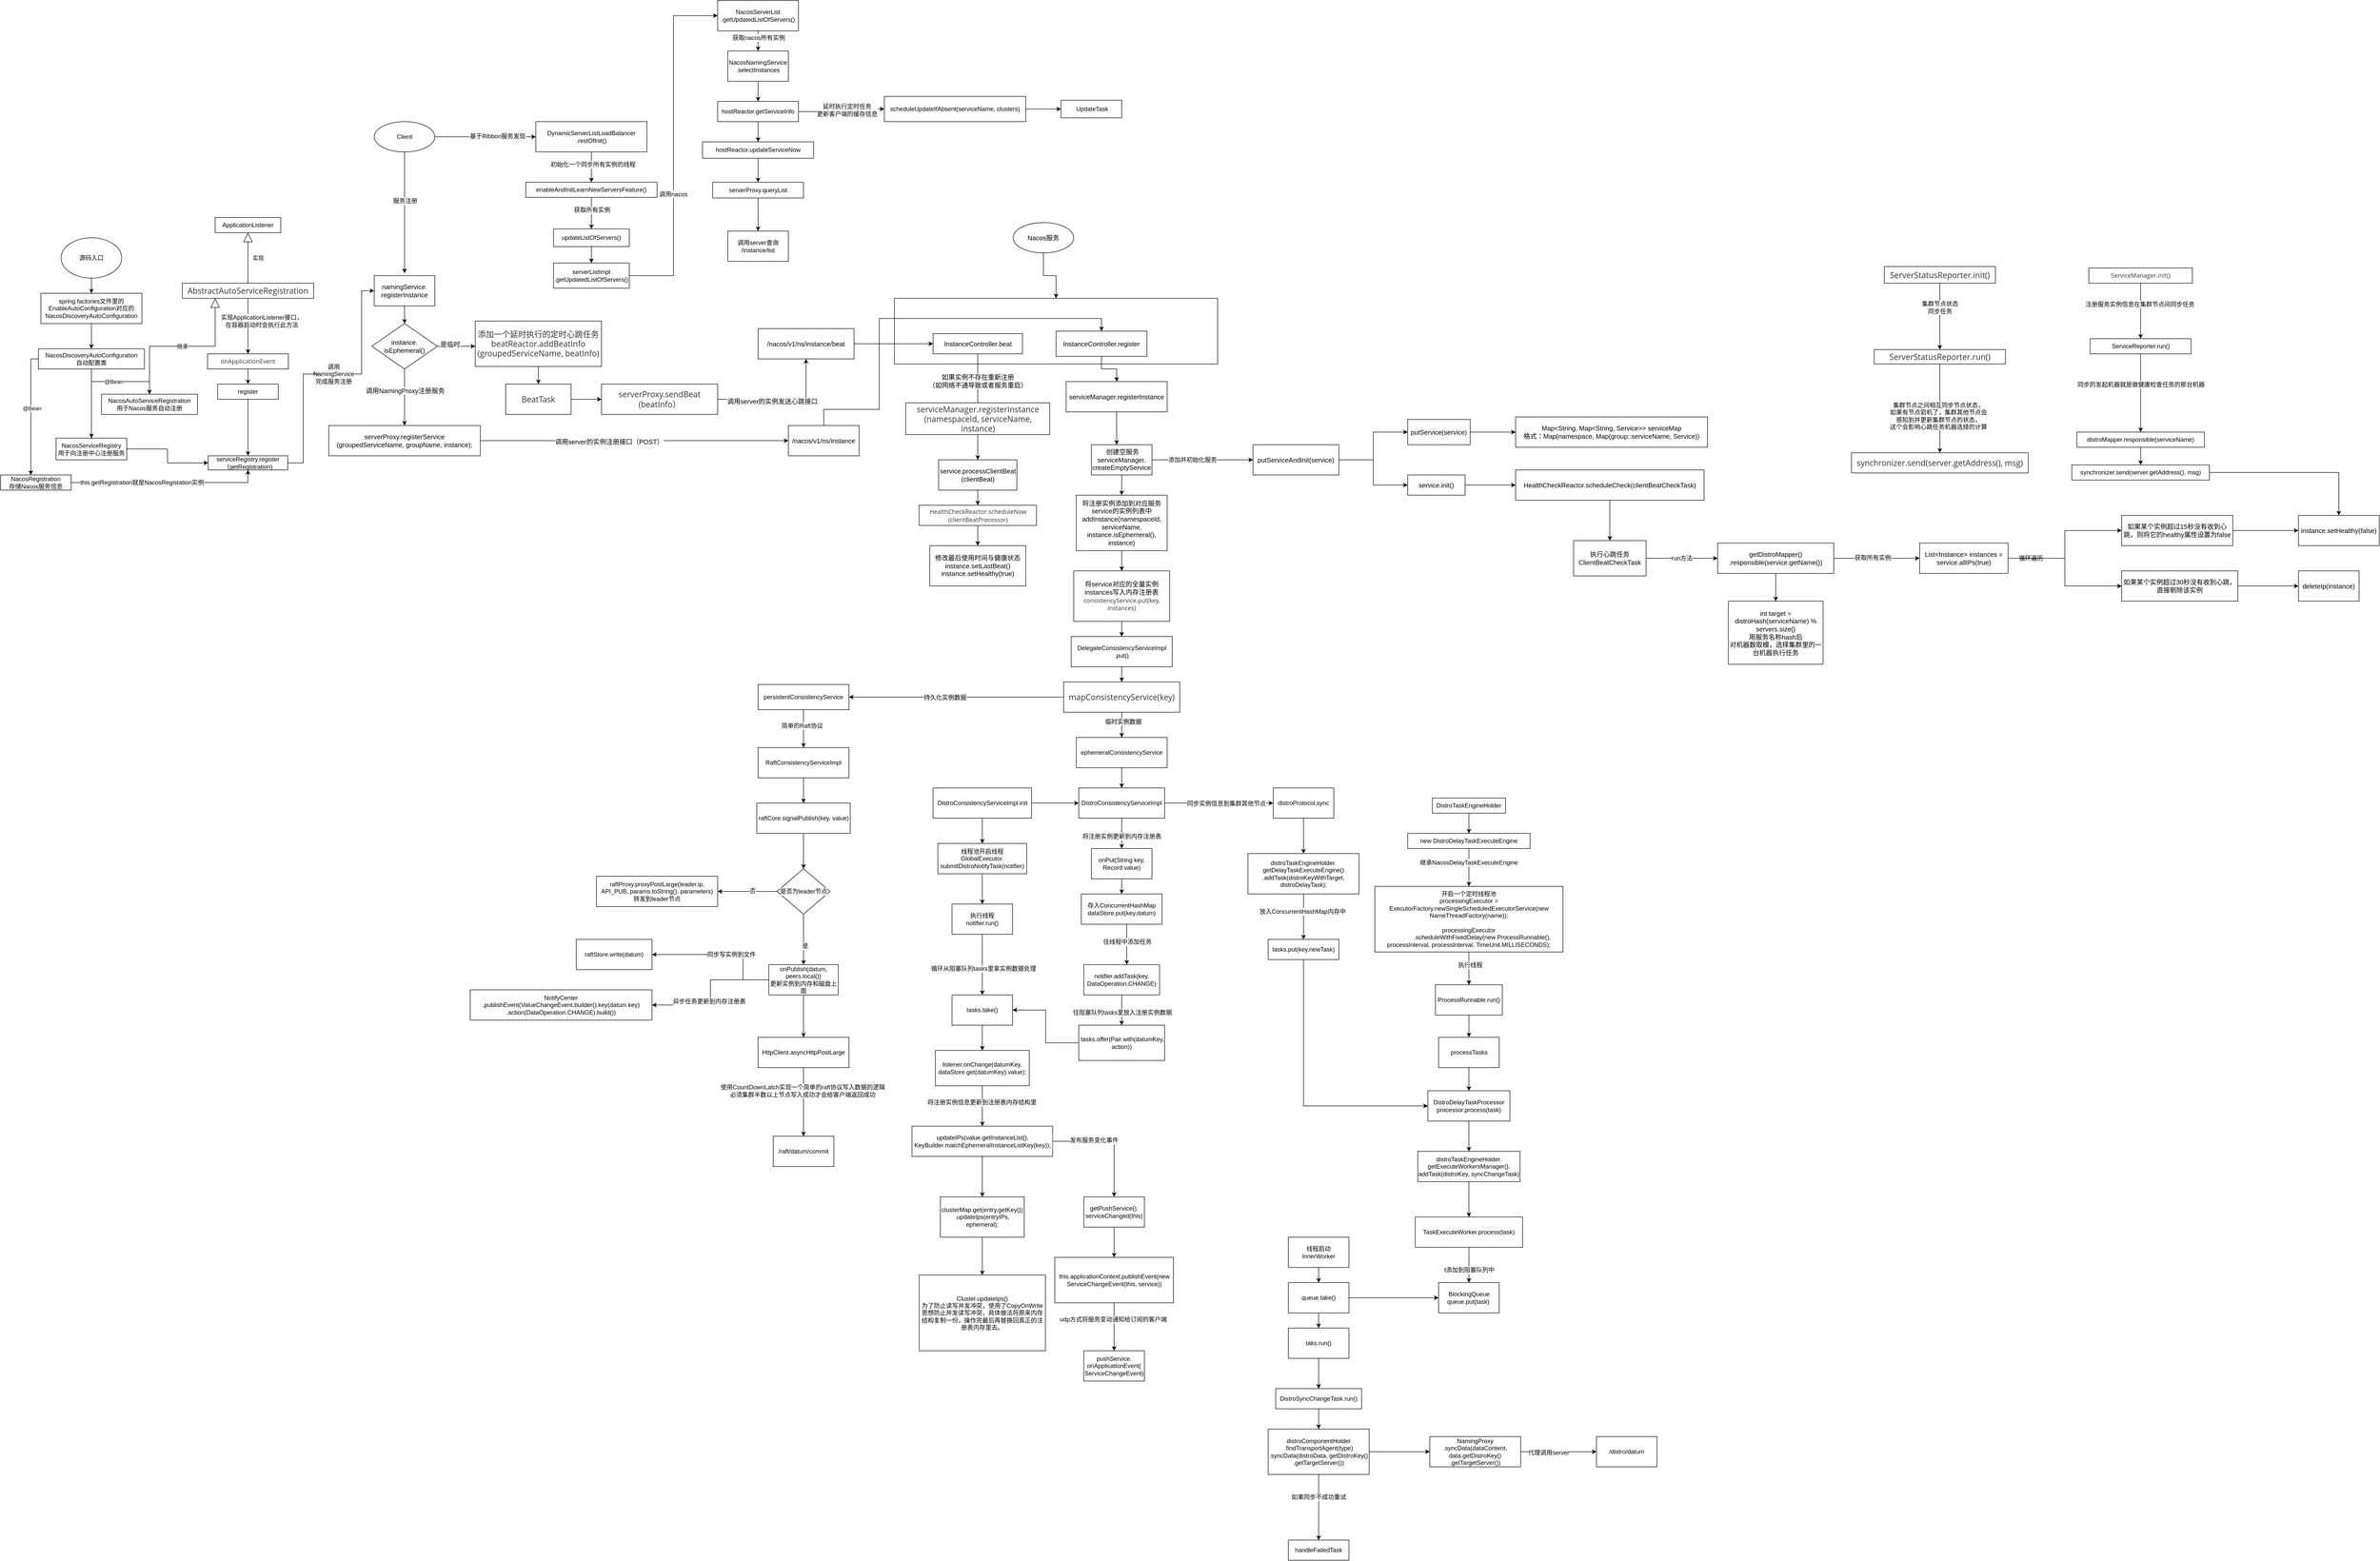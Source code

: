 <mxfile version="16.4.3" type="github">
  <diagram id="AB8aLDAtlRgpEcZsJVLx" name="第 1 页">
    <mxGraphModel dx="782" dy="1605" grid="1" gridSize="10" guides="1" tooltips="1" connect="1" arrows="1" fold="1" page="1" pageScale="1" pageWidth="827" pageHeight="1169" math="0" shadow="0">
      <root>
        <mxCell id="0" />
        <mxCell id="1" parent="0" />
        <mxCell id="2w30Hlw0sIKCpYPZPKEo-76" value="" style="rounded=0;whiteSpace=wrap;html=1;labelBackgroundColor=#FFFFFF;fontSize=13;strokeColor=#000000;" parent="1" vertex="1">
          <mxGeometry x="1770" y="290" width="640" height="130" as="geometry" />
        </mxCell>
        <mxCell id="2w30Hlw0sIKCpYPZPKEo-4" value="" style="edgeStyle=orthogonalEdgeStyle;rounded=0;orthogonalLoop=1;jettySize=auto;html=1;" parent="1" source="2w30Hlw0sIKCpYPZPKEo-1" target="2w30Hlw0sIKCpYPZPKEo-3" edge="1">
          <mxGeometry relative="1" as="geometry" />
        </mxCell>
        <mxCell id="2w30Hlw0sIKCpYPZPKEo-1" value="源码入口" style="ellipse;whiteSpace=wrap;html=1;" parent="1" vertex="1">
          <mxGeometry x="120" y="170" width="120" height="80" as="geometry" />
        </mxCell>
        <mxCell id="2w30Hlw0sIKCpYPZPKEo-8" value="" style="edgeStyle=orthogonalEdgeStyle;rounded=0;orthogonalLoop=1;jettySize=auto;html=1;" parent="1" source="2w30Hlw0sIKCpYPZPKEo-3" target="2w30Hlw0sIKCpYPZPKEo-7" edge="1">
          <mxGeometry relative="1" as="geometry" />
        </mxCell>
        <mxCell id="2w30Hlw0sIKCpYPZPKEo-3" value="spring.factories文件里的EnableAutoConfiguration对应的NacosDiscoveryAutoConfiguration" style="whiteSpace=wrap;html=1;" parent="1" vertex="1">
          <mxGeometry x="80" y="280" width="200" height="60" as="geometry" />
        </mxCell>
        <mxCell id="2w30Hlw0sIKCpYPZPKEo-10" value="" style="edgeStyle=orthogonalEdgeStyle;rounded=0;orthogonalLoop=1;jettySize=auto;html=1;entryX=0.5;entryY=0;entryDx=0;entryDy=0;" parent="1" source="2w30Hlw0sIKCpYPZPKEo-7" target="2w30Hlw0sIKCpYPZPKEo-9" edge="1">
          <mxGeometry relative="1" as="geometry">
            <mxPoint x="180" y="540" as="targetPoint" />
            <Array as="points">
              <mxPoint x="180" y="500" />
              <mxPoint x="180" y="500" />
            </Array>
          </mxGeometry>
        </mxCell>
        <mxCell id="2w30Hlw0sIKCpYPZPKEo-12" value="" style="edgeStyle=orthogonalEdgeStyle;rounded=0;orthogonalLoop=1;jettySize=auto;html=1;" parent="1" source="2w30Hlw0sIKCpYPZPKEo-7" target="2w30Hlw0sIKCpYPZPKEo-11" edge="1">
          <mxGeometry relative="1" as="geometry">
            <Array as="points">
              <mxPoint x="60" y="410" />
            </Array>
          </mxGeometry>
        </mxCell>
        <mxCell id="2w30Hlw0sIKCpYPZPKEo-15" value="@Bean" style="edgeLabel;html=1;align=center;verticalAlign=middle;resizable=0;points=[];" parent="2w30Hlw0sIKCpYPZPKEo-12" vertex="1" connectable="0">
          <mxGeometry x="-0.078" y="2" relative="1" as="geometry">
            <mxPoint as="offset" />
          </mxGeometry>
        </mxCell>
        <mxCell id="2w30Hlw0sIKCpYPZPKEo-14" value="" style="edgeStyle=orthogonalEdgeStyle;rounded=0;orthogonalLoop=1;jettySize=auto;html=1;" parent="1" source="2w30Hlw0sIKCpYPZPKEo-7" target="2w30Hlw0sIKCpYPZPKEo-13" edge="1">
          <mxGeometry relative="1" as="geometry" />
        </mxCell>
        <mxCell id="2w30Hlw0sIKCpYPZPKEo-16" value="@Bean" style="edgeLabel;html=1;align=center;verticalAlign=middle;resizable=0;points=[];" parent="2w30Hlw0sIKCpYPZPKEo-14" vertex="1" connectable="0">
          <mxGeometry x="-0.164" relative="1" as="geometry">
            <mxPoint as="offset" />
          </mxGeometry>
        </mxCell>
        <mxCell id="2w30Hlw0sIKCpYPZPKEo-7" value="NacosDiscoveryAutoConfiguration&lt;br&gt;自动配置类" style="whiteSpace=wrap;html=1;" parent="1" vertex="1">
          <mxGeometry x="75" y="390" width="210" height="40" as="geometry" />
        </mxCell>
        <mxCell id="2w30Hlw0sIKCpYPZPKEo-40" style="edgeStyle=orthogonalEdgeStyle;rounded=0;orthogonalLoop=1;jettySize=auto;html=1;fontSize=12;" parent="1" source="2w30Hlw0sIKCpYPZPKEo-9" target="2w30Hlw0sIKCpYPZPKEo-35" edge="1">
          <mxGeometry relative="1" as="geometry" />
        </mxCell>
        <mxCell id="2w30Hlw0sIKCpYPZPKEo-9" value="NacosServiceRegistry&lt;br&gt;用于向注册中心注册服务" style="whiteSpace=wrap;html=1;" parent="1" vertex="1">
          <mxGeometry x="110" y="567" width="140" height="43" as="geometry" />
        </mxCell>
        <mxCell id="2w30Hlw0sIKCpYPZPKEo-39" style="rounded=0;orthogonalLoop=1;jettySize=auto;html=1;entryX=0.5;entryY=1;entryDx=0;entryDy=0;fontSize=12;edgeStyle=orthogonalEdgeStyle;" parent="1" source="2w30Hlw0sIKCpYPZPKEo-11" target="2w30Hlw0sIKCpYPZPKEo-35" edge="1">
          <mxGeometry relative="1" as="geometry" />
        </mxCell>
        <mxCell id="2w30Hlw0sIKCpYPZPKEo-41" value="this.getRegistration就是NacosRegistation实例" style="edgeLabel;html=1;align=center;verticalAlign=middle;resizable=0;points=[];fontSize=12;" parent="2w30Hlw0sIKCpYPZPKEo-39" vertex="1" connectable="0">
          <mxGeometry x="-0.603" y="-1" relative="1" as="geometry">
            <mxPoint x="65" y="-1" as="offset" />
          </mxGeometry>
        </mxCell>
        <mxCell id="2w30Hlw0sIKCpYPZPKEo-11" value="NacosRegistration&lt;br&gt;存储Nacos服务信息" style="whiteSpace=wrap;html=1;" parent="1" vertex="1">
          <mxGeometry y="640" width="140" height="30" as="geometry" />
        </mxCell>
        <mxCell id="2w30Hlw0sIKCpYPZPKEo-13" value="NacosAutoServiceRegistration&lt;br&gt;用于Nacos服务自动注册" style="whiteSpace=wrap;html=1;" parent="1" vertex="1">
          <mxGeometry x="200" y="480" width="190" height="40" as="geometry" />
        </mxCell>
        <mxCell id="2w30Hlw0sIKCpYPZPKEo-19" value="&lt;span&gt;ApplicationListener&lt;/span&gt;" style="rounded=0;whiteSpace=wrap;html=1;strokeColor=#000000;" parent="1" vertex="1">
          <mxGeometry x="425" y="130" width="130" height="30" as="geometry" />
        </mxCell>
        <mxCell id="2w30Hlw0sIKCpYPZPKEo-29" value="" style="edgeStyle=orthogonalEdgeStyle;rounded=0;orthogonalLoop=1;jettySize=auto;html=1;" parent="1" source="2w30Hlw0sIKCpYPZPKEo-20" target="2w30Hlw0sIKCpYPZPKEo-28" edge="1">
          <mxGeometry relative="1" as="geometry" />
        </mxCell>
        <mxCell id="2w30Hlw0sIKCpYPZPKEo-20" value="&lt;pre style=&quot;color: rgb(169 , 183 , 198) ; font-family: &amp;#34;consolas&amp;#34; ; font-size: 13.5pt&quot;&gt;&lt;span style=&quot;color: rgb(51 , 51 , 51) ; font-family: &amp;#34;open sans&amp;#34; , &amp;#34;clear sans&amp;#34; , &amp;#34;helvetica neue&amp;#34; , &amp;#34;helvetica&amp;#34; , &amp;#34;arial&amp;#34; , &amp;#34;segoe ui emoji&amp;#34; , sans-serif ; font-size: 16px ; background-color: rgb(255 , 255 , 255)&quot;&gt;AbstractAutoServiceRegistration&lt;/span&gt;&lt;br&gt;&lt;/pre&gt;" style="rounded=0;whiteSpace=wrap;html=1;strokeColor=#000000;" parent="1" vertex="1">
          <mxGeometry x="360" y="260" width="260" height="30" as="geometry" />
        </mxCell>
        <mxCell id="2w30Hlw0sIKCpYPZPKEo-26" value="实现" style="endArrow=block;endSize=16;endFill=0;html=1;rounded=0;entryX=0.5;entryY=1;entryDx=0;entryDy=0;exitX=0.5;exitY=0;exitDx=0;exitDy=0;" parent="1" source="2w30Hlw0sIKCpYPZPKEo-20" target="2w30Hlw0sIKCpYPZPKEo-19" edge="1">
          <mxGeometry y="-20" width="160" relative="1" as="geometry">
            <mxPoint x="440" y="260" as="sourcePoint" />
            <mxPoint x="600" y="260" as="targetPoint" />
            <mxPoint as="offset" />
          </mxGeometry>
        </mxCell>
        <mxCell id="2w30Hlw0sIKCpYPZPKEo-34" value="" style="edgeStyle=orthogonalEdgeStyle;rounded=0;orthogonalLoop=1;jettySize=auto;html=1;" parent="1" source="2w30Hlw0sIKCpYPZPKEo-28" target="2w30Hlw0sIKCpYPZPKEo-33" edge="1">
          <mxGeometry relative="1" as="geometry" />
        </mxCell>
        <mxCell id="2w30Hlw0sIKCpYPZPKEo-28" value="&lt;span style=&quot;color: rgb(51 , 51 , 51) ; font-family: &amp;#34;open sans&amp;#34; , &amp;#34;clear sans&amp;#34; , &amp;#34;helvetica neue&amp;#34; , &amp;#34;helvetica&amp;#34; , &amp;#34;arial&amp;#34; , &amp;#34;segoe ui emoji&amp;#34; , sans-serif ; background-color: rgb(255 , 255 , 255)&quot;&gt;&lt;font style=&quot;font-size: 12px&quot;&gt;onApplicationEvent&lt;/font&gt;&lt;/span&gt;" style="whiteSpace=wrap;html=1;strokeColor=#000000;rounded=0;" parent="1" vertex="1">
          <mxGeometry x="410" y="400" width="160" height="30" as="geometry" />
        </mxCell>
        <mxCell id="2w30Hlw0sIKCpYPZPKEo-30" value="继承" style="endArrow=block;endSize=16;endFill=0;html=1;rounded=0;exitX=0.5;exitY=0;exitDx=0;exitDy=0;entryX=0.25;entryY=1;entryDx=0;entryDy=0;edgeStyle=orthogonalEdgeStyle;" parent="1" source="2w30Hlw0sIKCpYPZPKEo-13" target="2w30Hlw0sIKCpYPZPKEo-20" edge="1">
          <mxGeometry width="160" relative="1" as="geometry">
            <mxPoint x="340" y="330" as="sourcePoint" />
            <mxPoint x="500" y="330" as="targetPoint" />
          </mxGeometry>
        </mxCell>
        <mxCell id="2w30Hlw0sIKCpYPZPKEo-32" value="实现ApplicationListener接口，在容器启动时会执行此方法" style="text;html=1;strokeColor=none;fillColor=none;align=center;verticalAlign=middle;whiteSpace=wrap;rounded=0;labelBackgroundColor=#FFFFFF;" parent="1" vertex="1">
          <mxGeometry x="430" y="320" width="175" height="30" as="geometry" />
        </mxCell>
        <mxCell id="2w30Hlw0sIKCpYPZPKEo-36" value="" style="edgeStyle=orthogonalEdgeStyle;rounded=0;orthogonalLoop=1;jettySize=auto;html=1;" parent="1" source="2w30Hlw0sIKCpYPZPKEo-33" target="2w30Hlw0sIKCpYPZPKEo-35" edge="1">
          <mxGeometry relative="1" as="geometry" />
        </mxCell>
        <mxCell id="2w30Hlw0sIKCpYPZPKEo-33" value="register" style="whiteSpace=wrap;html=1;strokeColor=#000000;rounded=0;" parent="1" vertex="1">
          <mxGeometry x="430" y="460" width="120" height="30" as="geometry" />
        </mxCell>
        <mxCell id="2w30Hlw0sIKCpYPZPKEo-43" style="edgeStyle=orthogonalEdgeStyle;rounded=0;orthogonalLoop=1;jettySize=auto;html=1;entryX=0;entryY=0.5;entryDx=0;entryDy=0;fontSize=12;startArrow=none;" parent="1" source="2w30Hlw0sIKCpYPZPKEo-44" target="2w30Hlw0sIKCpYPZPKEo-42" edge="1">
          <mxGeometry relative="1" as="geometry" />
        </mxCell>
        <mxCell id="2w30Hlw0sIKCpYPZPKEo-35" value="serviceRegistry.register&lt;br&gt;（getRegistration)" style="whiteSpace=wrap;html=1;strokeColor=#000000;rounded=0;" parent="1" vertex="1">
          <mxGeometry x="411.25" y="602" width="157.5" height="28" as="geometry" />
        </mxCell>
        <mxCell id="2w30Hlw0sIKCpYPZPKEo-49" value="" style="edgeStyle=orthogonalEdgeStyle;rounded=0;orthogonalLoop=1;jettySize=auto;html=1;fontSize=13;" parent="1" source="2w30Hlw0sIKCpYPZPKEo-42" target="2w30Hlw0sIKCpYPZPKEo-48" edge="1">
          <mxGeometry relative="1" as="geometry" />
        </mxCell>
        <mxCell id="2w30Hlw0sIKCpYPZPKEo-42" value="namingService.&lt;br style=&quot;font-size: 13px;&quot;&gt;registerInstance" style="rounded=0;whiteSpace=wrap;html=1;labelBackgroundColor=#FFFFFF;fontSize=13;strokeColor=#000000;" parent="1" vertex="1">
          <mxGeometry x="740" y="245" width="120" height="60" as="geometry" />
        </mxCell>
        <mxCell id="2w30Hlw0sIKCpYPZPKEo-44" value="调用NamingService完成服务注册" style="text;html=1;strokeColor=none;fillColor=none;align=center;verticalAlign=middle;whiteSpace=wrap;rounded=0;labelBackgroundColor=#FFFFFF;fontSize=12;" parent="1" vertex="1">
          <mxGeometry x="630" y="425" width="60" height="30" as="geometry" />
        </mxCell>
        <mxCell id="2w30Hlw0sIKCpYPZPKEo-45" value="" style="edgeStyle=orthogonalEdgeStyle;rounded=0;orthogonalLoop=1;jettySize=auto;html=1;entryX=0;entryY=0.5;entryDx=0;entryDy=0;fontSize=12;endArrow=none;" parent="1" source="2w30Hlw0sIKCpYPZPKEo-35" target="2w30Hlw0sIKCpYPZPKEo-44" edge="1">
          <mxGeometry relative="1" as="geometry">
            <mxPoint x="568.75" y="616" as="sourcePoint" />
            <mxPoint x="740" y="275" as="targetPoint" />
          </mxGeometry>
        </mxCell>
        <mxCell id="2w30Hlw0sIKCpYPZPKEo-51" value="" style="edgeStyle=orthogonalEdgeStyle;rounded=0;orthogonalLoop=1;jettySize=auto;html=1;fontSize=13;" parent="1" source="2w30Hlw0sIKCpYPZPKEo-48" target="2w30Hlw0sIKCpYPZPKEo-50" edge="1">
          <mxGeometry relative="1" as="geometry" />
        </mxCell>
        <mxCell id="2w30Hlw0sIKCpYPZPKEo-52" value="调用NamingProxy注册服务" style="edgeLabel;html=1;align=center;verticalAlign=middle;resizable=0;points=[];fontSize=13;" parent="2w30Hlw0sIKCpYPZPKEo-51" vertex="1" connectable="0">
          <mxGeometry x="-0.242" y="1" relative="1" as="geometry">
            <mxPoint as="offset" />
          </mxGeometry>
        </mxCell>
        <mxCell id="2w30Hlw0sIKCpYPZPKEo-54" value="" style="edgeStyle=orthogonalEdgeStyle;rounded=0;orthogonalLoop=1;jettySize=auto;html=1;fontSize=13;" parent="1" source="2w30Hlw0sIKCpYPZPKEo-48" target="2w30Hlw0sIKCpYPZPKEo-53" edge="1">
          <mxGeometry relative="1" as="geometry">
            <Array as="points">
              <mxPoint x="950" y="385" />
              <mxPoint x="950" y="385" />
            </Array>
          </mxGeometry>
        </mxCell>
        <mxCell id="2w30Hlw0sIKCpYPZPKEo-55" value="是临时" style="edgeLabel;html=1;align=center;verticalAlign=middle;resizable=0;points=[];fontSize=13;" parent="2w30Hlw0sIKCpYPZPKEo-54" vertex="1" connectable="0">
          <mxGeometry x="-0.339" y="4" relative="1" as="geometry">
            <mxPoint as="offset" />
          </mxGeometry>
        </mxCell>
        <mxCell id="2w30Hlw0sIKCpYPZPKEo-48" value="instance.&lt;br&gt;isEphemeral()" style="rhombus;whiteSpace=wrap;html=1;fontSize=13;strokeColor=#000000;rounded=0;labelBackgroundColor=#FFFFFF;" parent="1" vertex="1">
          <mxGeometry x="735" y="340" width="130" height="90" as="geometry" />
        </mxCell>
        <mxCell id="2w30Hlw0sIKCpYPZPKEo-61" value="" style="edgeStyle=orthogonalEdgeStyle;rounded=0;orthogonalLoop=1;jettySize=auto;html=1;fontSize=13;" parent="1" source="2w30Hlw0sIKCpYPZPKEo-50" target="2w30Hlw0sIKCpYPZPKEo-60" edge="1">
          <mxGeometry relative="1" as="geometry" />
        </mxCell>
        <mxCell id="2w30Hlw0sIKCpYPZPKEo-62" value="调用server的实例注册接口（POST）" style="edgeLabel;html=1;align=center;verticalAlign=middle;resizable=0;points=[];fontSize=13;" parent="2w30Hlw0sIKCpYPZPKEo-61" vertex="1" connectable="0">
          <mxGeometry x="-0.164" y="-2" relative="1" as="geometry">
            <mxPoint as="offset" />
          </mxGeometry>
        </mxCell>
        <mxCell id="2w30Hlw0sIKCpYPZPKEo-50" value="serverProxy.registerService&lt;br&gt;(groupedServiceName, groupName, instance);" style="whiteSpace=wrap;html=1;fontSize=13;strokeColor=#000000;rounded=0;labelBackgroundColor=#FFFFFF;" parent="1" vertex="1">
          <mxGeometry x="650" y="542" width="300" height="60" as="geometry" />
        </mxCell>
        <mxCell id="2w30Hlw0sIKCpYPZPKEo-57" value="" style="edgeStyle=orthogonalEdgeStyle;rounded=0;orthogonalLoop=1;jettySize=auto;html=1;fontSize=13;" parent="1" source="2w30Hlw0sIKCpYPZPKEo-53" target="2w30Hlw0sIKCpYPZPKEo-56" edge="1">
          <mxGeometry relative="1" as="geometry" />
        </mxCell>
        <mxCell id="2w30Hlw0sIKCpYPZPKEo-53" value="&lt;span style=&quot;color: rgb(51 , 51 , 51) ; font-family: &amp;#34;open sans&amp;#34; , &amp;#34;clear sans&amp;#34; , &amp;#34;helvetica neue&amp;#34; , &amp;#34;helvetica&amp;#34; , &amp;#34;arial&amp;#34; , &amp;#34;segoe ui emoji&amp;#34; , sans-serif ; font-size: 16px&quot;&gt;添加一个延时执行的定时心跳任务&lt;br&gt;beatReactor.addBeatInfo&lt;br&gt;(groupedServiceName, beatInfo)&lt;/span&gt;" style="whiteSpace=wrap;html=1;fontSize=13;strokeColor=#000000;rounded=0;labelBackgroundColor=#FFFFFF;" parent="1" vertex="1">
          <mxGeometry x="940" y="335" width="250" height="90" as="geometry" />
        </mxCell>
        <mxCell id="2w30Hlw0sIKCpYPZPKEo-59" value="" style="edgeStyle=orthogonalEdgeStyle;rounded=0;orthogonalLoop=1;jettySize=auto;html=1;fontSize=13;" parent="1" source="2w30Hlw0sIKCpYPZPKEo-56" target="2w30Hlw0sIKCpYPZPKEo-58" edge="1">
          <mxGeometry relative="1" as="geometry" />
        </mxCell>
        <mxCell id="2w30Hlw0sIKCpYPZPKEo-56" value="&lt;pre style=&quot;background-color: #2b2b2b ; color: #a9b7c6 ; font-family: &amp;#34;consolas&amp;#34; ; font-size: 13.5pt&quot;&gt;&lt;span style=&quot;color: rgb(51 , 51 , 51) ; font-family: &amp;#34;open sans&amp;#34; , &amp;#34;clear sans&amp;#34; , &amp;#34;helvetica neue&amp;#34; , &amp;#34;helvetica&amp;#34; , &amp;#34;arial&amp;#34; , &amp;#34;segoe ui emoji&amp;#34; , sans-serif ; font-size: 16px ; background-color: rgb(255 , 255 , 255)&quot;&gt;BeatTask&lt;/span&gt;&lt;br&gt;&lt;/pre&gt;" style="whiteSpace=wrap;html=1;fontSize=13;strokeColor=#000000;rounded=0;labelBackgroundColor=#FFFFFF;" parent="1" vertex="1">
          <mxGeometry x="1000.25" y="460" width="129.5" height="60" as="geometry" />
        </mxCell>
        <mxCell id="2w30Hlw0sIKCpYPZPKEo-64" value="" style="edgeStyle=orthogonalEdgeStyle;rounded=0;orthogonalLoop=1;jettySize=auto;html=1;fontSize=13;" parent="1" source="2w30Hlw0sIKCpYPZPKEo-58" target="2w30Hlw0sIKCpYPZPKEo-63" edge="1">
          <mxGeometry relative="1" as="geometry" />
        </mxCell>
        <mxCell id="2w30Hlw0sIKCpYPZPKEo-65" value="调用server的实例发送心跳接口" style="edgeLabel;html=1;align=center;verticalAlign=middle;resizable=0;points=[];fontSize=13;" parent="2w30Hlw0sIKCpYPZPKEo-64" vertex="1" connectable="0">
          <mxGeometry x="-0.151" y="-4" relative="1" as="geometry">
            <mxPoint as="offset" />
          </mxGeometry>
        </mxCell>
        <mxCell id="2w30Hlw0sIKCpYPZPKEo-58" value="&lt;span style=&quot;color: rgb(51 , 51 , 51) ; font-family: &amp;#34;open sans&amp;#34; , &amp;#34;clear sans&amp;#34; , &amp;#34;helvetica neue&amp;#34; , &amp;#34;helvetica&amp;#34; , &amp;#34;arial&amp;#34; , &amp;#34;segoe ui emoji&amp;#34; , sans-serif ; font-size: 16px&quot;&gt;serverProxy.sendBeat&lt;br&gt;(beatInfo）&lt;/span&gt;" style="whiteSpace=wrap;html=1;fontSize=13;strokeColor=#000000;rounded=0;labelBackgroundColor=#FFFFFF;" parent="1" vertex="1">
          <mxGeometry x="1190" y="460" width="230" height="60" as="geometry" />
        </mxCell>
        <mxCell id="2w30Hlw0sIKCpYPZPKEo-95" style="edgeStyle=orthogonalEdgeStyle;rounded=0;orthogonalLoop=1;jettySize=auto;html=1;entryX=0.5;entryY=0;entryDx=0;entryDy=0;fontSize=12;" parent="1" source="2w30Hlw0sIKCpYPZPKEo-60" target="2w30Hlw0sIKCpYPZPKEo-71" edge="1">
          <mxGeometry relative="1" as="geometry">
            <Array as="points">
              <mxPoint x="1630" y="510" />
              <mxPoint x="1740" y="510" />
              <mxPoint x="1740" y="330" />
              <mxPoint x="2180" y="330" />
            </Array>
          </mxGeometry>
        </mxCell>
        <mxCell id="2w30Hlw0sIKCpYPZPKEo-60" value="/nacos/v1/ns/instance" style="whiteSpace=wrap;html=1;fontSize=13;strokeColor=#000000;rounded=0;labelBackgroundColor=#FFFFFF;" parent="1" vertex="1">
          <mxGeometry x="1560" y="542" width="140" height="60" as="geometry" />
        </mxCell>
        <mxCell id="2w30Hlw0sIKCpYPZPKEo-70" style="edgeStyle=orthogonalEdgeStyle;rounded=0;orthogonalLoop=1;jettySize=auto;html=1;entryX=0;entryY=0.5;entryDx=0;entryDy=0;fontSize=13;" parent="1" source="2w30Hlw0sIKCpYPZPKEo-63" target="2w30Hlw0sIKCpYPZPKEo-69" edge="1">
          <mxGeometry relative="1" as="geometry" />
        </mxCell>
        <mxCell id="2w30Hlw0sIKCpYPZPKEo-63" value="/nacos/v1/ns/instance/beat" style="whiteSpace=wrap;html=1;fontSize=13;strokeColor=#000000;rounded=0;labelBackgroundColor=#FFFFFF;" parent="1" vertex="1">
          <mxGeometry x="1500" y="350" width="190" height="60" as="geometry" />
        </mxCell>
        <mxCell id="2w30Hlw0sIKCpYPZPKEo-79" value="" style="edgeStyle=orthogonalEdgeStyle;rounded=0;orthogonalLoop=1;jettySize=auto;html=1;fontSize=13;entryX=0.5;entryY=0;entryDx=0;entryDy=0;" parent="1" source="2w30Hlw0sIKCpYPZPKEo-69" target="2w30Hlw0sIKCpYPZPKEo-80" edge="1">
          <mxGeometry relative="1" as="geometry">
            <mxPoint x="1935" y="470" as="targetPoint" />
            <Array as="points">
              <mxPoint x="1935" y="510" />
              <mxPoint x="1935" y="510" />
            </Array>
          </mxGeometry>
        </mxCell>
        <mxCell id="2w30Hlw0sIKCpYPZPKEo-82" value="&lt;span&gt;如果实例不存在重新注册&lt;br&gt;（如网络不通导致或者服务重启）&lt;/span&gt;" style="edgeLabel;html=1;align=center;verticalAlign=middle;resizable=0;points=[];fontSize=13;" parent="2w30Hlw0sIKCpYPZPKEo-79" vertex="1" connectable="0">
          <mxGeometry x="-0.133" relative="1" as="geometry">
            <mxPoint as="offset" />
          </mxGeometry>
        </mxCell>
        <mxCell id="2w30Hlw0sIKCpYPZPKEo-69" value="InstanceController.beat" style="rounded=0;whiteSpace=wrap;html=1;labelBackgroundColor=#FFFFFF;fontSize=13;strokeColor=#000000;" parent="1" vertex="1">
          <mxGeometry x="1846.5" y="360" width="177" height="40" as="geometry" />
        </mxCell>
        <mxCell id="2w30Hlw0sIKCpYPZPKEo-97" value="" style="edgeStyle=orthogonalEdgeStyle;rounded=0;orthogonalLoop=1;jettySize=auto;html=1;fontSize=12;" parent="1" source="2w30Hlw0sIKCpYPZPKEo-71" target="2w30Hlw0sIKCpYPZPKEo-96" edge="1">
          <mxGeometry relative="1" as="geometry" />
        </mxCell>
        <mxCell id="2w30Hlw0sIKCpYPZPKEo-71" value="InstanceController.register" style="whiteSpace=wrap;html=1;fontSize=13;strokeColor=#000000;rounded=0;labelBackgroundColor=#FFFFFF;" parent="1" vertex="1">
          <mxGeometry x="2090" y="355" width="180" height="50" as="geometry" />
        </mxCell>
        <mxCell id="2w30Hlw0sIKCpYPZPKEo-77" value="" style="edgeStyle=orthogonalEdgeStyle;rounded=0;orthogonalLoop=1;jettySize=auto;html=1;fontSize=13;" parent="1" source="2w30Hlw0sIKCpYPZPKEo-73" target="2w30Hlw0sIKCpYPZPKEo-76" edge="1">
          <mxGeometry relative="1" as="geometry" />
        </mxCell>
        <mxCell id="2w30Hlw0sIKCpYPZPKEo-73" value="Nacos服务" style="ellipse;whiteSpace=wrap;html=1;labelBackgroundColor=#FFFFFF;fontSize=13;strokeColor=#000000;" parent="1" vertex="1">
          <mxGeometry x="2005" y="140" width="120" height="60" as="geometry" />
        </mxCell>
        <mxCell id="2w30Hlw0sIKCpYPZPKEo-84" value="" style="edgeStyle=orthogonalEdgeStyle;rounded=0;orthogonalLoop=1;jettySize=auto;html=1;fontSize=13;" parent="1" source="2w30Hlw0sIKCpYPZPKEo-80" target="2w30Hlw0sIKCpYPZPKEo-83" edge="1">
          <mxGeometry relative="1" as="geometry" />
        </mxCell>
        <mxCell id="2w30Hlw0sIKCpYPZPKEo-80" value="&lt;span style=&quot;color: rgb(51 , 51 , 51) ; font-family: &amp;#34;open sans&amp;#34; , &amp;#34;clear sans&amp;#34; , &amp;#34;helvetica neue&amp;#34; , &amp;#34;helvetica&amp;#34; , &amp;#34;arial&amp;#34; , &amp;#34;segoe ui emoji&amp;#34; , sans-serif ; font-size: 16px&quot;&gt;serviceManager.registerInstance&lt;br&gt;(namespaceId, serviceName, instance)&lt;/span&gt;" style="whiteSpace=wrap;html=1;fontSize=13;strokeColor=#000000;rounded=0;labelBackgroundColor=#FFFFFF;" parent="1" vertex="1">
          <mxGeometry x="1792.5" y="497" width="285" height="63" as="geometry" />
        </mxCell>
        <mxCell id="2w30Hlw0sIKCpYPZPKEo-87" value="" style="edgeStyle=orthogonalEdgeStyle;rounded=0;orthogonalLoop=1;jettySize=auto;html=1;fontSize=13;" parent="1" source="2w30Hlw0sIKCpYPZPKEo-83" target="2w30Hlw0sIKCpYPZPKEo-86" edge="1">
          <mxGeometry relative="1" as="geometry" />
        </mxCell>
        <mxCell id="2w30Hlw0sIKCpYPZPKEo-83" value="service.processClientBeat&lt;br&gt;(clientBeat)" style="whiteSpace=wrap;html=1;fontSize=13;strokeColor=#000000;rounded=0;labelBackgroundColor=#FFFFFF;" parent="1" vertex="1">
          <mxGeometry x="1857.5" y="610" width="155" height="60" as="geometry" />
        </mxCell>
        <mxCell id="2w30Hlw0sIKCpYPZPKEo-94" value="" style="edgeStyle=orthogonalEdgeStyle;rounded=0;orthogonalLoop=1;jettySize=auto;html=1;fontSize=12;" parent="1" source="2w30Hlw0sIKCpYPZPKEo-86" target="2w30Hlw0sIKCpYPZPKEo-93" edge="1">
          <mxGeometry relative="1" as="geometry" />
        </mxCell>
        <mxCell id="2w30Hlw0sIKCpYPZPKEo-86" value="&lt;span style=&quot;color: rgb(51 , 51 , 51) ; font-family: &amp;#34;open sans&amp;#34; , &amp;#34;clear sans&amp;#34; , &amp;#34;helvetica neue&amp;#34; , &amp;#34;helvetica&amp;#34; , &amp;#34;arial&amp;#34; , &amp;#34;segoe ui emoji&amp;#34; , sans-serif ; font-size: 12px&quot;&gt;HealthCheckReactor.scheduleNow&lt;br&gt;(clientBeatProcessor)&lt;/span&gt;" style="whiteSpace=wrap;html=1;fontSize=13;strokeColor=#000000;rounded=0;labelBackgroundColor=#FFFFFF;" parent="1" vertex="1">
          <mxGeometry x="1818.75" y="700" width="232.5" height="40" as="geometry" />
        </mxCell>
        <mxCell id="2w30Hlw0sIKCpYPZPKEo-93" value="修改最后使用时间与健康状态&lt;br&gt;instance.setLastBeat()&lt;br&gt;instance.setHealthy(true)" style="whiteSpace=wrap;html=1;fontSize=13;strokeColor=#000000;rounded=0;labelBackgroundColor=#FFFFFF;" parent="1" vertex="1">
          <mxGeometry x="1840" y="780" width="190" height="80" as="geometry" />
        </mxCell>
        <mxCell id="2w30Hlw0sIKCpYPZPKEo-99" value="" style="edgeStyle=orthogonalEdgeStyle;rounded=0;orthogonalLoop=1;jettySize=auto;html=1;fontSize=12;" parent="1" source="2w30Hlw0sIKCpYPZPKEo-96" target="2w30Hlw0sIKCpYPZPKEo-98" edge="1">
          <mxGeometry relative="1" as="geometry">
            <Array as="points">
              <mxPoint x="2200" y="590" />
              <mxPoint x="2200" y="590" />
            </Array>
          </mxGeometry>
        </mxCell>
        <mxCell id="2w30Hlw0sIKCpYPZPKEo-96" value="serviceManager.registerInstance" style="whiteSpace=wrap;html=1;fontSize=13;strokeColor=#000000;rounded=0;labelBackgroundColor=#FFFFFF;" parent="1" vertex="1">
          <mxGeometry x="2110" y="455" width="200" height="60" as="geometry" />
        </mxCell>
        <mxCell id="2w30Hlw0sIKCpYPZPKEo-101" value="" style="edgeStyle=orthogonalEdgeStyle;rounded=0;orthogonalLoop=1;jettySize=auto;html=1;fontSize=12;" parent="1" source="2w30Hlw0sIKCpYPZPKEo-98" target="2w30Hlw0sIKCpYPZPKEo-100" edge="1">
          <mxGeometry relative="1" as="geometry" />
        </mxCell>
        <mxCell id="2w30Hlw0sIKCpYPZPKEo-241" value="" style="edgeStyle=orthogonalEdgeStyle;rounded=0;orthogonalLoop=1;jettySize=auto;html=1;fontSize=12;" parent="1" source="2w30Hlw0sIKCpYPZPKEo-98" target="2w30Hlw0sIKCpYPZPKEo-240" edge="1">
          <mxGeometry relative="1" as="geometry" />
        </mxCell>
        <mxCell id="2w30Hlw0sIKCpYPZPKEo-242" value="添加并初始化服务" style="edgeLabel;html=1;align=center;verticalAlign=middle;resizable=0;points=[];fontSize=12;" parent="2w30Hlw0sIKCpYPZPKEo-241" vertex="1" connectable="0">
          <mxGeometry x="-0.2" relative="1" as="geometry">
            <mxPoint as="offset" />
          </mxGeometry>
        </mxCell>
        <mxCell id="2w30Hlw0sIKCpYPZPKEo-98" value="&amp;nbsp;创建空服务&lt;br&gt;serviceManager.&lt;br&gt;createEmptyService" style="whiteSpace=wrap;html=1;fontSize=13;strokeColor=#000000;rounded=0;labelBackgroundColor=#FFFFFF;" parent="1" vertex="1">
          <mxGeometry x="2160" y="580" width="120" height="60" as="geometry" />
        </mxCell>
        <mxCell id="2w30Hlw0sIKCpYPZPKEo-104" value="" style="edgeStyle=orthogonalEdgeStyle;rounded=0;orthogonalLoop=1;jettySize=auto;html=1;fontSize=12;" parent="1" source="2w30Hlw0sIKCpYPZPKEo-100" target="2w30Hlw0sIKCpYPZPKEo-103" edge="1">
          <mxGeometry relative="1" as="geometry" />
        </mxCell>
        <mxCell id="2w30Hlw0sIKCpYPZPKEo-100" value="将注册实例添加到对应服务service的实例列表中&lt;br&gt;addInstance(namespaceId, serviceName, instance.isEphemeral(), instance)" style="whiteSpace=wrap;html=1;fontSize=13;strokeColor=#000000;rounded=0;labelBackgroundColor=#FFFFFF;" parent="1" vertex="1">
          <mxGeometry x="2130" y="680" width="180" height="110" as="geometry" />
        </mxCell>
        <mxCell id="2w30Hlw0sIKCpYPZPKEo-106" value="" style="edgeStyle=orthogonalEdgeStyle;rounded=0;orthogonalLoop=1;jettySize=auto;html=1;fontSize=12;" parent="1" source="2w30Hlw0sIKCpYPZPKEo-103" target="2w30Hlw0sIKCpYPZPKEo-105" edge="1">
          <mxGeometry relative="1" as="geometry" />
        </mxCell>
        <mxCell id="2w30Hlw0sIKCpYPZPKEo-103" value="将service对应的全量实例instances写入内存注册表&lt;br&gt;&lt;span style=&quot;color: rgb(51 , 51 , 51) ; font-family: &amp;#34;open sans&amp;#34; , &amp;#34;clear sans&amp;#34; , &amp;#34;helvetica neue&amp;#34; , &amp;#34;helvetica&amp;#34; , &amp;#34;arial&amp;#34; , &amp;#34;segoe ui emoji&amp;#34; , sans-serif&quot;&gt;&lt;font style=&quot;font-size: 12px&quot;&gt;consistencyService.put(key, instances)&lt;/font&gt;&lt;/span&gt;" style="whiteSpace=wrap;html=1;fontSize=13;strokeColor=#000000;rounded=0;labelBackgroundColor=#FFFFFF;" parent="1" vertex="1">
          <mxGeometry x="2125" y="830" width="190" height="100" as="geometry" />
        </mxCell>
        <mxCell id="2w30Hlw0sIKCpYPZPKEo-108" value="" style="edgeStyle=orthogonalEdgeStyle;rounded=0;orthogonalLoop=1;jettySize=auto;html=1;fontSize=12;" parent="1" source="2w30Hlw0sIKCpYPZPKEo-105" target="2w30Hlw0sIKCpYPZPKEo-107" edge="1">
          <mxGeometry relative="1" as="geometry" />
        </mxCell>
        <mxCell id="2w30Hlw0sIKCpYPZPKEo-105" value="DelegateConsistencyServiceImpl&lt;br&gt;.put()" style="whiteSpace=wrap;html=1;fontSize=12;strokeColor=#000000;rounded=0;labelBackgroundColor=#FFFFFF;" parent="1" vertex="1">
          <mxGeometry x="2120" y="960" width="200" height="60" as="geometry" />
        </mxCell>
        <mxCell id="2w30Hlw0sIKCpYPZPKEo-110" value="" style="edgeStyle=orthogonalEdgeStyle;rounded=0;orthogonalLoop=1;jettySize=auto;html=1;fontSize=12;" parent="1" source="2w30Hlw0sIKCpYPZPKEo-107" target="2w30Hlw0sIKCpYPZPKEo-109" edge="1">
          <mxGeometry relative="1" as="geometry">
            <Array as="points">
              <mxPoint x="2220" y="1150" />
              <mxPoint x="2220" y="1150" />
            </Array>
          </mxGeometry>
        </mxCell>
        <mxCell id="2w30Hlw0sIKCpYPZPKEo-132" value="&lt;span style=&quot;background-color: rgb(248 , 249 , 250)&quot;&gt;临时实例数据&lt;/span&gt;" style="edgeLabel;html=1;align=center;verticalAlign=middle;resizable=0;points=[];fontSize=12;" parent="2w30Hlw0sIKCpYPZPKEo-110" vertex="1" connectable="0">
          <mxGeometry x="-0.25" y="3" relative="1" as="geometry">
            <mxPoint as="offset" />
          </mxGeometry>
        </mxCell>
        <mxCell id="2w30Hlw0sIKCpYPZPKEo-113" value="" style="edgeStyle=orthogonalEdgeStyle;rounded=0;orthogonalLoop=1;jettySize=auto;html=1;fontSize=12;" parent="1" source="2w30Hlw0sIKCpYPZPKEo-107" target="2w30Hlw0sIKCpYPZPKEo-112" edge="1">
          <mxGeometry relative="1" as="geometry">
            <Array as="points">
              <mxPoint x="2040" y="1080" />
              <mxPoint x="2040" y="1080" />
            </Array>
          </mxGeometry>
        </mxCell>
        <mxCell id="2w30Hlw0sIKCpYPZPKEo-131" value="&lt;span style=&quot;background-color: rgb(248 , 249 , 250)&quot;&gt;持久化实例数据&lt;/span&gt;" style="edgeLabel;html=1;align=center;verticalAlign=middle;resizable=0;points=[];fontSize=12;" parent="2w30Hlw0sIKCpYPZPKEo-113" vertex="1" connectable="0">
          <mxGeometry x="0.107" y="1" relative="1" as="geometry">
            <mxPoint as="offset" />
          </mxGeometry>
        </mxCell>
        <mxCell id="2w30Hlw0sIKCpYPZPKEo-107" value="&lt;span style=&quot;color: rgb(51 , 51 , 51) ; font-family: &amp;#34;open sans&amp;#34; , &amp;#34;clear sans&amp;#34; , &amp;#34;helvetica neue&amp;#34; , &amp;#34;helvetica&amp;#34; , &amp;#34;arial&amp;#34; , &amp;#34;segoe ui emoji&amp;#34; , sans-serif ; font-size: 16px&quot;&gt;mapConsistencyService(key)&lt;/span&gt;" style="whiteSpace=wrap;html=1;strokeColor=#000000;rounded=0;labelBackgroundColor=#FFFFFF;" parent="1" vertex="1">
          <mxGeometry x="2105" y="1050" width="230" height="60" as="geometry" />
        </mxCell>
        <mxCell id="2w30Hlw0sIKCpYPZPKEo-116" value="" style="edgeStyle=orthogonalEdgeStyle;rounded=0;orthogonalLoop=1;jettySize=auto;html=1;fontSize=12;" parent="1" source="2w30Hlw0sIKCpYPZPKEo-109" target="2w30Hlw0sIKCpYPZPKEo-115" edge="1">
          <mxGeometry relative="1" as="geometry">
            <Array as="points">
              <mxPoint x="2220" y="1300" />
              <mxPoint x="2220" y="1300" />
            </Array>
          </mxGeometry>
        </mxCell>
        <mxCell id="2w30Hlw0sIKCpYPZPKEo-109" value="ephemeralConsistencyService" style="whiteSpace=wrap;html=1;strokeColor=#000000;rounded=0;labelBackgroundColor=#FFFFFF;" parent="1" vertex="1">
          <mxGeometry x="2130" y="1160" width="180" height="60" as="geometry" />
        </mxCell>
        <mxCell id="2w30Hlw0sIKCpYPZPKEo-211" value="" style="edgeStyle=orthogonalEdgeStyle;rounded=0;orthogonalLoop=1;jettySize=auto;html=1;fontSize=12;" parent="1" source="2w30Hlw0sIKCpYPZPKEo-112" target="2w30Hlw0sIKCpYPZPKEo-210" edge="1">
          <mxGeometry relative="1" as="geometry" />
        </mxCell>
        <mxCell id="2w30Hlw0sIKCpYPZPKEo-212" value="简单的Raft协议" style="edgeLabel;html=1;align=center;verticalAlign=middle;resizable=0;points=[];fontSize=12;" parent="2w30Hlw0sIKCpYPZPKEo-211" vertex="1" connectable="0">
          <mxGeometry x="-0.163" y="-3" relative="1" as="geometry">
            <mxPoint as="offset" />
          </mxGeometry>
        </mxCell>
        <mxCell id="2w30Hlw0sIKCpYPZPKEo-112" value="persistentConsistencyService" style="whiteSpace=wrap;html=1;strokeColor=#000000;rounded=0;labelBackgroundColor=#FFFFFF;" parent="1" vertex="1">
          <mxGeometry x="1500" y="1055" width="180" height="50" as="geometry" />
        </mxCell>
        <mxCell id="2w30Hlw0sIKCpYPZPKEo-118" value="" style="edgeStyle=orthogonalEdgeStyle;rounded=0;orthogonalLoop=1;jettySize=auto;html=1;fontSize=12;" parent="1" source="2w30Hlw0sIKCpYPZPKEo-115" target="2w30Hlw0sIKCpYPZPKEo-117" edge="1">
          <mxGeometry relative="1" as="geometry" />
        </mxCell>
        <mxCell id="2w30Hlw0sIKCpYPZPKEo-121" value="将注册实例更新到内存注册表" style="edgeLabel;html=1;align=center;verticalAlign=middle;resizable=0;points=[];fontSize=12;" parent="2w30Hlw0sIKCpYPZPKEo-118" vertex="1" connectable="0">
          <mxGeometry x="0.2" relative="1" as="geometry">
            <mxPoint as="offset" />
          </mxGeometry>
        </mxCell>
        <mxCell id="2w30Hlw0sIKCpYPZPKEo-161" value="" style="edgeStyle=orthogonalEdgeStyle;rounded=0;orthogonalLoop=1;jettySize=auto;html=1;fontSize=12;" parent="1" source="2w30Hlw0sIKCpYPZPKEo-115" target="2w30Hlw0sIKCpYPZPKEo-160" edge="1">
          <mxGeometry relative="1" as="geometry" />
        </mxCell>
        <mxCell id="2w30Hlw0sIKCpYPZPKEo-162" value="同步实例信息到集群其他节点" style="edgeLabel;html=1;align=center;verticalAlign=middle;resizable=0;points=[];fontSize=12;" parent="2w30Hlw0sIKCpYPZPKEo-161" vertex="1" connectable="0">
          <mxGeometry x="0.135" y="-1" relative="1" as="geometry">
            <mxPoint as="offset" />
          </mxGeometry>
        </mxCell>
        <mxCell id="2w30Hlw0sIKCpYPZPKEo-115" value="DistroConsistencyServiceImpl" style="whiteSpace=wrap;html=1;strokeColor=#000000;rounded=0;labelBackgroundColor=#FFFFFF;" parent="1" vertex="1">
          <mxGeometry x="2135" y="1260" width="170" height="60" as="geometry" />
        </mxCell>
        <mxCell id="2w30Hlw0sIKCpYPZPKEo-123" value="" style="edgeStyle=orthogonalEdgeStyle;rounded=0;orthogonalLoop=1;jettySize=auto;html=1;fontSize=12;" parent="1" source="2w30Hlw0sIKCpYPZPKEo-117" target="2w30Hlw0sIKCpYPZPKEo-122" edge="1">
          <mxGeometry relative="1" as="geometry" />
        </mxCell>
        <mxCell id="2w30Hlw0sIKCpYPZPKEo-117" value="onPut(String key, Record value)" style="whiteSpace=wrap;html=1;strokeColor=#000000;rounded=0;labelBackgroundColor=#FFFFFF;" parent="1" vertex="1">
          <mxGeometry x="2160" y="1380" width="120" height="60" as="geometry" />
        </mxCell>
        <mxCell id="2w30Hlw0sIKCpYPZPKEo-125" value="" style="edgeStyle=orthogonalEdgeStyle;rounded=0;orthogonalLoop=1;jettySize=auto;html=1;fontSize=12;" parent="1" source="2w30Hlw0sIKCpYPZPKEo-122" target="2w30Hlw0sIKCpYPZPKEo-124" edge="1">
          <mxGeometry relative="1" as="geometry">
            <Array as="points">
              <mxPoint x="2230" y="1560" />
              <mxPoint x="2230" y="1560" />
            </Array>
          </mxGeometry>
        </mxCell>
        <mxCell id="2w30Hlw0sIKCpYPZPKEo-126" value="往线程中添加任务" style="edgeLabel;html=1;align=center;verticalAlign=middle;resizable=0;points=[];fontSize=12;" parent="2w30Hlw0sIKCpYPZPKEo-125" vertex="1" connectable="0">
          <mxGeometry x="-0.126" y="1" relative="1" as="geometry">
            <mxPoint as="offset" />
          </mxGeometry>
        </mxCell>
        <mxCell id="2w30Hlw0sIKCpYPZPKEo-122" value="存入ConcurrentHashMap&lt;br&gt;dataStore.put(key,datum)" style="whiteSpace=wrap;html=1;strokeColor=#000000;rounded=0;labelBackgroundColor=#FFFFFF;" parent="1" vertex="1">
          <mxGeometry x="2140" y="1470" width="160" height="60" as="geometry" />
        </mxCell>
        <mxCell id="2w30Hlw0sIKCpYPZPKEo-128" value="" style="edgeStyle=orthogonalEdgeStyle;rounded=0;orthogonalLoop=1;jettySize=auto;html=1;fontSize=12;" parent="1" source="2w30Hlw0sIKCpYPZPKEo-124" target="2w30Hlw0sIKCpYPZPKEo-127" edge="1">
          <mxGeometry relative="1" as="geometry" />
        </mxCell>
        <mxCell id="2w30Hlw0sIKCpYPZPKEo-129" value="往阻塞队列tasks里放入注册实例数据" style="edgeLabel;html=1;align=center;verticalAlign=middle;resizable=0;points=[];fontSize=12;" parent="2w30Hlw0sIKCpYPZPKEo-128" vertex="1" connectable="0">
          <mxGeometry x="0.165" y="1" relative="1" as="geometry">
            <mxPoint as="offset" />
          </mxGeometry>
        </mxCell>
        <mxCell id="2w30Hlw0sIKCpYPZPKEo-124" value="notifier.addTask(key, DataOperation.CHANGE)" style="whiteSpace=wrap;html=1;strokeColor=#000000;rounded=0;labelBackgroundColor=#FFFFFF;" parent="1" vertex="1">
          <mxGeometry x="2145" y="1610" width="150" height="60" as="geometry" />
        </mxCell>
        <mxCell id="2w30Hlw0sIKCpYPZPKEo-142" style="edgeStyle=orthogonalEdgeStyle;rounded=0;orthogonalLoop=1;jettySize=auto;html=1;entryX=1;entryY=0.5;entryDx=0;entryDy=0;fontSize=12;" parent="1" source="2w30Hlw0sIKCpYPZPKEo-127" target="2w30Hlw0sIKCpYPZPKEo-139" edge="1">
          <mxGeometry relative="1" as="geometry" />
        </mxCell>
        <mxCell id="2w30Hlw0sIKCpYPZPKEo-127" value="&amp;nbsp;tasks.offer(Pair.with(datumKey, action))" style="whiteSpace=wrap;html=1;strokeColor=#000000;rounded=0;labelBackgroundColor=#FFFFFF;" parent="1" vertex="1">
          <mxGeometry x="2135" y="1730" width="170" height="70" as="geometry" />
        </mxCell>
        <mxCell id="2w30Hlw0sIKCpYPZPKEo-134" value="" style="edgeStyle=orthogonalEdgeStyle;rounded=0;orthogonalLoop=1;jettySize=auto;html=1;fontSize=12;" parent="1" source="2w30Hlw0sIKCpYPZPKEo-133" target="2w30Hlw0sIKCpYPZPKEo-115" edge="1">
          <mxGeometry relative="1" as="geometry" />
        </mxCell>
        <mxCell id="2w30Hlw0sIKCpYPZPKEo-136" value="" style="edgeStyle=orthogonalEdgeStyle;rounded=0;orthogonalLoop=1;jettySize=auto;html=1;fontSize=12;" parent="1" source="2w30Hlw0sIKCpYPZPKEo-133" target="2w30Hlw0sIKCpYPZPKEo-135" edge="1">
          <mxGeometry relative="1" as="geometry" />
        </mxCell>
        <mxCell id="2w30Hlw0sIKCpYPZPKEo-133" value="DistroConsistencyServiceImpl.init" style="rounded=0;whiteSpace=wrap;html=1;labelBackgroundColor=#FFFFFF;fontSize=12;strokeColor=#000000;" parent="1" vertex="1">
          <mxGeometry x="1846.5" y="1260" width="195" height="60" as="geometry" />
        </mxCell>
        <mxCell id="2w30Hlw0sIKCpYPZPKEo-138" value="" style="edgeStyle=orthogonalEdgeStyle;rounded=0;orthogonalLoop=1;jettySize=auto;html=1;fontSize=12;" parent="1" source="2w30Hlw0sIKCpYPZPKEo-135" target="2w30Hlw0sIKCpYPZPKEo-137" edge="1">
          <mxGeometry relative="1" as="geometry" />
        </mxCell>
        <mxCell id="2w30Hlw0sIKCpYPZPKEo-135" value="线程池开启线程&lt;br&gt;GlobalExecutor.&lt;br&gt;submitDistroNotifyTask(notifier)" style="whiteSpace=wrap;html=1;strokeColor=#000000;rounded=0;labelBackgroundColor=#FFFFFF;" parent="1" vertex="1">
          <mxGeometry x="1856" y="1370" width="176" height="60" as="geometry" />
        </mxCell>
        <mxCell id="2w30Hlw0sIKCpYPZPKEo-140" value="" style="edgeStyle=orthogonalEdgeStyle;rounded=0;orthogonalLoop=1;jettySize=auto;html=1;fontSize=12;" parent="1" source="2w30Hlw0sIKCpYPZPKEo-137" target="2w30Hlw0sIKCpYPZPKEo-139" edge="1">
          <mxGeometry relative="1" as="geometry" />
        </mxCell>
        <mxCell id="2w30Hlw0sIKCpYPZPKEo-141" value="循环从阻塞队列tasks里拿实例数据处理" style="edgeLabel;html=1;align=center;verticalAlign=middle;resizable=0;points=[];fontSize=12;" parent="2w30Hlw0sIKCpYPZPKEo-140" vertex="1" connectable="0">
          <mxGeometry x="0.133" y="2" relative="1" as="geometry">
            <mxPoint as="offset" />
          </mxGeometry>
        </mxCell>
        <mxCell id="2w30Hlw0sIKCpYPZPKEo-137" value="执行线程&lt;br&gt;notifier.run()" style="whiteSpace=wrap;html=1;strokeColor=#000000;rounded=0;labelBackgroundColor=#FFFFFF;" parent="1" vertex="1">
          <mxGeometry x="1884" y="1490" width="120" height="60" as="geometry" />
        </mxCell>
        <mxCell id="2w30Hlw0sIKCpYPZPKEo-144" value="" style="edgeStyle=orthogonalEdgeStyle;rounded=0;orthogonalLoop=1;jettySize=auto;html=1;fontSize=12;" parent="1" source="2w30Hlw0sIKCpYPZPKEo-139" target="2w30Hlw0sIKCpYPZPKEo-143" edge="1">
          <mxGeometry relative="1" as="geometry" />
        </mxCell>
        <mxCell id="2w30Hlw0sIKCpYPZPKEo-139" value="tasks.take()" style="whiteSpace=wrap;html=1;strokeColor=#000000;rounded=0;labelBackgroundColor=#FFFFFF;" parent="1" vertex="1">
          <mxGeometry x="1884" y="1670" width="120" height="60" as="geometry" />
        </mxCell>
        <mxCell id="2w30Hlw0sIKCpYPZPKEo-146" value="" style="edgeStyle=orthogonalEdgeStyle;rounded=0;orthogonalLoop=1;jettySize=auto;html=1;fontSize=12;" parent="1" source="2w30Hlw0sIKCpYPZPKEo-143" target="2w30Hlw0sIKCpYPZPKEo-145" edge="1">
          <mxGeometry relative="1" as="geometry" />
        </mxCell>
        <mxCell id="2w30Hlw0sIKCpYPZPKEo-147" value="将注册实例信息更新到注册表内存结构里" style="edgeLabel;html=1;align=center;verticalAlign=middle;resizable=0;points=[];fontSize=12;" parent="2w30Hlw0sIKCpYPZPKEo-146" vertex="1" connectable="0">
          <mxGeometry x="-0.175" y="-1" relative="1" as="geometry">
            <mxPoint as="offset" />
          </mxGeometry>
        </mxCell>
        <mxCell id="2w30Hlw0sIKCpYPZPKEo-143" value="listener.onChange(datumKey, dataStore.get(datumKey).value);" style="whiteSpace=wrap;html=1;strokeColor=#000000;rounded=0;labelBackgroundColor=#FFFFFF;" parent="1" vertex="1">
          <mxGeometry x="1851" y="1780" width="186" height="70" as="geometry" />
        </mxCell>
        <mxCell id="2w30Hlw0sIKCpYPZPKEo-149" value="" style="edgeStyle=orthogonalEdgeStyle;rounded=0;orthogonalLoop=1;jettySize=auto;html=1;fontSize=12;" parent="1" source="2w30Hlw0sIKCpYPZPKEo-145" target="2w30Hlw0sIKCpYPZPKEo-148" edge="1">
          <mxGeometry relative="1" as="geometry" />
        </mxCell>
        <mxCell id="2w30Hlw0sIKCpYPZPKEo-151" value="" style="edgeStyle=orthogonalEdgeStyle;rounded=0;orthogonalLoop=1;jettySize=auto;html=1;fontSize=12;" parent="1" source="2w30Hlw0sIKCpYPZPKEo-145" target="2w30Hlw0sIKCpYPZPKEo-150" edge="1">
          <mxGeometry relative="1" as="geometry" />
        </mxCell>
        <mxCell id="2w30Hlw0sIKCpYPZPKEo-152" value="发布服务变化事件" style="edgeLabel;html=1;align=center;verticalAlign=middle;resizable=0;points=[];fontSize=12;" parent="2w30Hlw0sIKCpYPZPKEo-151" vertex="1" connectable="0">
          <mxGeometry x="-0.298" y="2" relative="1" as="geometry">
            <mxPoint as="offset" />
          </mxGeometry>
        </mxCell>
        <mxCell id="2w30Hlw0sIKCpYPZPKEo-145" value="updateIPs(value.getInstanceList(), KeyBuilder.matchEphemeralInstanceListKey(key));" style="whiteSpace=wrap;html=1;strokeColor=#000000;rounded=0;labelBackgroundColor=#FFFFFF;" parent="1" vertex="1">
          <mxGeometry x="1804.75" y="1930" width="278.5" height="60" as="geometry" />
        </mxCell>
        <mxCell id="2w30Hlw0sIKCpYPZPKEo-159" value="" style="edgeStyle=orthogonalEdgeStyle;rounded=0;orthogonalLoop=1;jettySize=auto;html=1;fontSize=12;" parent="1" source="2w30Hlw0sIKCpYPZPKEo-148" target="2w30Hlw0sIKCpYPZPKEo-158" edge="1">
          <mxGeometry relative="1" as="geometry" />
        </mxCell>
        <mxCell id="2w30Hlw0sIKCpYPZPKEo-148" value="clusterMap.get(entry.getKey())&lt;br&gt;.updateIps(entryIPs, ephemeral);" style="whiteSpace=wrap;html=1;strokeColor=#000000;rounded=0;labelBackgroundColor=#FFFFFF;" parent="1" vertex="1">
          <mxGeometry x="1861" y="2070" width="166" height="80" as="geometry" />
        </mxCell>
        <mxCell id="2w30Hlw0sIKCpYPZPKEo-154" value="" style="edgeStyle=orthogonalEdgeStyle;rounded=0;orthogonalLoop=1;jettySize=auto;html=1;fontSize=12;" parent="1" source="2w30Hlw0sIKCpYPZPKEo-150" target="2w30Hlw0sIKCpYPZPKEo-153" edge="1">
          <mxGeometry relative="1" as="geometry" />
        </mxCell>
        <mxCell id="2w30Hlw0sIKCpYPZPKEo-150" value="getPushService().&lt;br&gt;serviceChanged(this)" style="whiteSpace=wrap;html=1;strokeColor=#000000;rounded=0;labelBackgroundColor=#FFFFFF;" parent="1" vertex="1">
          <mxGeometry x="2145" y="2070" width="120" height="60" as="geometry" />
        </mxCell>
        <mxCell id="2w30Hlw0sIKCpYPZPKEo-156" value="" style="edgeStyle=orthogonalEdgeStyle;rounded=0;orthogonalLoop=1;jettySize=auto;html=1;fontSize=12;" parent="1" source="2w30Hlw0sIKCpYPZPKEo-153" target="2w30Hlw0sIKCpYPZPKEo-155" edge="1">
          <mxGeometry relative="1" as="geometry" />
        </mxCell>
        <mxCell id="2w30Hlw0sIKCpYPZPKEo-157" value="udp方式将服务变动通知给订阅的客户端" style="edgeLabel;html=1;align=center;verticalAlign=middle;resizable=0;points=[];fontSize=12;" parent="2w30Hlw0sIKCpYPZPKEo-156" vertex="1" connectable="0">
          <mxGeometry x="-0.305" y="-2" relative="1" as="geometry">
            <mxPoint as="offset" />
          </mxGeometry>
        </mxCell>
        <mxCell id="2w30Hlw0sIKCpYPZPKEo-153" value="this.applicationContext.publishEvent(new ServiceChangeEvent(this, service))" style="whiteSpace=wrap;html=1;strokeColor=#000000;rounded=0;labelBackgroundColor=#FFFFFF;" parent="1" vertex="1">
          <mxGeometry x="2087.5" y="2190" width="235" height="90" as="geometry" />
        </mxCell>
        <mxCell id="2w30Hlw0sIKCpYPZPKEo-155" value="pushService.&lt;br&gt;onApplicationEvent(&lt;br&gt;ServiceChangeEvent)" style="whiteSpace=wrap;html=1;strokeColor=#000000;rounded=0;labelBackgroundColor=#FFFFFF;" parent="1" vertex="1">
          <mxGeometry x="2145" y="2375" width="120" height="60" as="geometry" />
        </mxCell>
        <mxCell id="2w30Hlw0sIKCpYPZPKEo-158" value="Cluster.updateIps()&lt;br&gt;为了防止读写并发冲突，使用了CopyOnWrite思想防止并发读写冲突，具体做法将原来内存结构复制一份，操作完最后再替换回真正的注册表内存里去。" style="whiteSpace=wrap;html=1;strokeColor=#000000;rounded=0;labelBackgroundColor=#FFFFFF;" parent="1" vertex="1">
          <mxGeometry x="1819" y="2225" width="250" height="150" as="geometry" />
        </mxCell>
        <mxCell id="2w30Hlw0sIKCpYPZPKEo-164" value="" style="edgeStyle=orthogonalEdgeStyle;rounded=0;orthogonalLoop=1;jettySize=auto;html=1;fontSize=12;" parent="1" source="2w30Hlw0sIKCpYPZPKEo-160" target="2w30Hlw0sIKCpYPZPKEo-163" edge="1">
          <mxGeometry relative="1" as="geometry" />
        </mxCell>
        <mxCell id="2w30Hlw0sIKCpYPZPKEo-160" value="distroProtocol.sync" style="whiteSpace=wrap;html=1;strokeColor=#000000;rounded=0;labelBackgroundColor=#FFFFFF;" parent="1" vertex="1">
          <mxGeometry x="2520" y="1260" width="120" height="60" as="geometry" />
        </mxCell>
        <mxCell id="2w30Hlw0sIKCpYPZPKEo-166" value="" style="edgeStyle=orthogonalEdgeStyle;rounded=0;orthogonalLoop=1;jettySize=auto;html=1;fontSize=12;" parent="1" source="2w30Hlw0sIKCpYPZPKEo-163" target="2w30Hlw0sIKCpYPZPKEo-165" edge="1">
          <mxGeometry relative="1" as="geometry" />
        </mxCell>
        <mxCell id="2w30Hlw0sIKCpYPZPKEo-167" value="放入ConcurrentHashMap内存中" style="edgeLabel;html=1;align=center;verticalAlign=middle;resizable=0;points=[];fontSize=12;" parent="2w30Hlw0sIKCpYPZPKEo-166" vertex="1" connectable="0">
          <mxGeometry x="-0.231" y="-2" relative="1" as="geometry">
            <mxPoint as="offset" />
          </mxGeometry>
        </mxCell>
        <mxCell id="2w30Hlw0sIKCpYPZPKEo-163" value="distroTaskEngineHolder.&lt;br&gt;getDelayTaskExecuteEngine()&lt;br&gt;.addTask(distroKeyWithTarget, distroDelayTask);" style="whiteSpace=wrap;html=1;strokeColor=#000000;rounded=0;labelBackgroundColor=#FFFFFF;" parent="1" vertex="1">
          <mxGeometry x="2470" y="1390" width="220" height="80" as="geometry" />
        </mxCell>
        <mxCell id="2w30Hlw0sIKCpYPZPKEo-197" style="edgeStyle=orthogonalEdgeStyle;rounded=0;orthogonalLoop=1;jettySize=auto;html=1;fontSize=12;entryX=0;entryY=0.5;entryDx=0;entryDy=0;" parent="1" source="2w30Hlw0sIKCpYPZPKEo-165" target="2w30Hlw0sIKCpYPZPKEo-179" edge="1">
          <mxGeometry relative="1" as="geometry">
            <mxPoint x="2820" y="1904" as="targetPoint" />
            <Array as="points">
              <mxPoint x="2580" y="1890" />
            </Array>
          </mxGeometry>
        </mxCell>
        <mxCell id="2w30Hlw0sIKCpYPZPKEo-165" value="tasks.put(key,newTask)" style="whiteSpace=wrap;html=1;strokeColor=#000000;rounded=0;labelBackgroundColor=#FFFFFF;" parent="1" vertex="1">
          <mxGeometry x="2510" y="1560" width="140" height="40" as="geometry" />
        </mxCell>
        <mxCell id="2w30Hlw0sIKCpYPZPKEo-170" value="" style="edgeStyle=orthogonalEdgeStyle;rounded=0;orthogonalLoop=1;jettySize=auto;html=1;fontSize=12;" parent="1" source="2w30Hlw0sIKCpYPZPKEo-168" target="2w30Hlw0sIKCpYPZPKEo-169" edge="1">
          <mxGeometry relative="1" as="geometry" />
        </mxCell>
        <mxCell id="2w30Hlw0sIKCpYPZPKEo-168" value="DistroTaskEngineHolder" style="rounded=0;whiteSpace=wrap;html=1;labelBackgroundColor=#FFFFFF;fontSize=12;strokeColor=#000000;" parent="1" vertex="1">
          <mxGeometry x="2835" y="1280" width="145" height="30" as="geometry" />
        </mxCell>
        <mxCell id="2w30Hlw0sIKCpYPZPKEo-172" value="" style="edgeStyle=orthogonalEdgeStyle;rounded=0;orthogonalLoop=1;jettySize=auto;html=1;fontSize=12;" parent="1" source="2w30Hlw0sIKCpYPZPKEo-169" target="2w30Hlw0sIKCpYPZPKEo-171" edge="1">
          <mxGeometry relative="1" as="geometry" />
        </mxCell>
        <mxCell id="2w30Hlw0sIKCpYPZPKEo-173" value="继承NacosDelayTaskExecuteEngine" style="edgeLabel;html=1;align=center;verticalAlign=middle;resizable=0;points=[];fontSize=12;" parent="2w30Hlw0sIKCpYPZPKEo-172" vertex="1" connectable="0">
          <mxGeometry x="-0.251" y="-1" relative="1" as="geometry">
            <mxPoint as="offset" />
          </mxGeometry>
        </mxCell>
        <mxCell id="2w30Hlw0sIKCpYPZPKEo-169" value="new&amp;nbsp;DistroDelayTaskExecuteEngine" style="whiteSpace=wrap;html=1;strokeColor=#000000;rounded=0;labelBackgroundColor=#FFFFFF;" parent="1" vertex="1">
          <mxGeometry x="2786.25" y="1350" width="242.5" height="30" as="geometry" />
        </mxCell>
        <mxCell id="2w30Hlw0sIKCpYPZPKEo-175" value="" style="edgeStyle=orthogonalEdgeStyle;rounded=0;orthogonalLoop=1;jettySize=auto;html=1;fontSize=12;" parent="1" source="2w30Hlw0sIKCpYPZPKEo-171" target="2w30Hlw0sIKCpYPZPKEo-174" edge="1">
          <mxGeometry relative="1" as="geometry" />
        </mxCell>
        <mxCell id="2w30Hlw0sIKCpYPZPKEo-176" value="执行线程" style="edgeLabel;html=1;align=center;verticalAlign=middle;resizable=0;points=[];fontSize=12;" parent="2w30Hlw0sIKCpYPZPKEo-175" vertex="1" connectable="0">
          <mxGeometry x="-0.193" y="2" relative="1" as="geometry">
            <mxPoint as="offset" />
          </mxGeometry>
        </mxCell>
        <mxCell id="2w30Hlw0sIKCpYPZPKEo-171" value="开启一个定时线程池&lt;br&gt;processingExecutor = ExecutorFactory.newSingleScheduledExecutorService(new NameThreadFactory(name));&lt;br&gt;&lt;br&gt;&lt;div&gt;processingExecutor&lt;/div&gt;&lt;div&gt;&amp;nbsp; &amp;nbsp; &amp;nbsp; &amp;nbsp; &amp;nbsp; &amp;nbsp; &amp;nbsp; &amp;nbsp; .scheduleWithFixedDelay(new ProcessRunnable(), processInterval, processInterval, TimeUnit.MILLISECONDS);&lt;/div&gt;" style="whiteSpace=wrap;html=1;strokeColor=#000000;rounded=0;labelBackgroundColor=#FFFFFF;" parent="1" vertex="1">
          <mxGeometry x="2721.25" y="1455" width="372.5" height="130" as="geometry" />
        </mxCell>
        <mxCell id="2w30Hlw0sIKCpYPZPKEo-178" value="" style="edgeStyle=orthogonalEdgeStyle;rounded=0;orthogonalLoop=1;jettySize=auto;html=1;fontSize=12;" parent="1" source="2w30Hlw0sIKCpYPZPKEo-174" target="2w30Hlw0sIKCpYPZPKEo-177" edge="1">
          <mxGeometry relative="1" as="geometry" />
        </mxCell>
        <mxCell id="2w30Hlw0sIKCpYPZPKEo-174" value="ProcessRunnable.run()" style="whiteSpace=wrap;html=1;strokeColor=#000000;rounded=0;labelBackgroundColor=#FFFFFF;" parent="1" vertex="1">
          <mxGeometry x="2841.25" y="1650" width="132.5" height="60" as="geometry" />
        </mxCell>
        <mxCell id="2w30Hlw0sIKCpYPZPKEo-180" value="" style="edgeStyle=orthogonalEdgeStyle;rounded=0;orthogonalLoop=1;jettySize=auto;html=1;fontSize=12;" parent="1" source="2w30Hlw0sIKCpYPZPKEo-177" target="2w30Hlw0sIKCpYPZPKEo-179" edge="1">
          <mxGeometry relative="1" as="geometry" />
        </mxCell>
        <mxCell id="2w30Hlw0sIKCpYPZPKEo-177" value="processTasks" style="whiteSpace=wrap;html=1;strokeColor=#000000;rounded=0;labelBackgroundColor=#FFFFFF;" parent="1" vertex="1">
          <mxGeometry x="2847.5" y="1754" width="120" height="60" as="geometry" />
        </mxCell>
        <mxCell id="2w30Hlw0sIKCpYPZPKEo-182" value="" style="edgeStyle=orthogonalEdgeStyle;rounded=0;orthogonalLoop=1;jettySize=auto;html=1;fontSize=12;" parent="1" source="2w30Hlw0sIKCpYPZPKEo-179" target="2w30Hlw0sIKCpYPZPKEo-181" edge="1">
          <mxGeometry relative="1" as="geometry" />
        </mxCell>
        <mxCell id="2w30Hlw0sIKCpYPZPKEo-179" value="DistroDelayTaskProcessor&lt;br&gt;processor.process(task)" style="whiteSpace=wrap;html=1;strokeColor=#000000;rounded=0;labelBackgroundColor=#FFFFFF;" parent="1" vertex="1">
          <mxGeometry x="2826.25" y="1860" width="162.5" height="60" as="geometry" />
        </mxCell>
        <mxCell id="2w30Hlw0sIKCpYPZPKEo-184" value="" style="edgeStyle=orthogonalEdgeStyle;rounded=0;orthogonalLoop=1;jettySize=auto;html=1;fontSize=12;" parent="1" source="2w30Hlw0sIKCpYPZPKEo-181" target="2w30Hlw0sIKCpYPZPKEo-183" edge="1">
          <mxGeometry relative="1" as="geometry" />
        </mxCell>
        <mxCell id="2w30Hlw0sIKCpYPZPKEo-181" value="distroTaskEngineHolder.&lt;br&gt;getExecuteWorkersManager().&lt;br&gt;addTask(distroKey, syncChangeTask)" style="whiteSpace=wrap;html=1;strokeColor=#000000;rounded=0;labelBackgroundColor=#FFFFFF;" parent="1" vertex="1">
          <mxGeometry x="2806.25" y="1980" width="202.5" height="60" as="geometry" />
        </mxCell>
        <mxCell id="2w30Hlw0sIKCpYPZPKEo-186" value="" style="edgeStyle=orthogonalEdgeStyle;rounded=0;orthogonalLoop=1;jettySize=auto;html=1;fontSize=12;" parent="1" source="2w30Hlw0sIKCpYPZPKEo-183" target="2w30Hlw0sIKCpYPZPKEo-185" edge="1">
          <mxGeometry relative="1" as="geometry" />
        </mxCell>
        <mxCell id="2w30Hlw0sIKCpYPZPKEo-187" value="t添加到阻塞队列中" style="edgeLabel;html=1;align=center;verticalAlign=middle;resizable=0;points=[];fontSize=12;" parent="2w30Hlw0sIKCpYPZPKEo-186" vertex="1" connectable="0">
          <mxGeometry x="0.283" relative="1" as="geometry">
            <mxPoint as="offset" />
          </mxGeometry>
        </mxCell>
        <mxCell id="2w30Hlw0sIKCpYPZPKEo-183" value="TaskExecuteWorker.process(task)" style="whiteSpace=wrap;html=1;strokeColor=#000000;rounded=0;labelBackgroundColor=#FFFFFF;" parent="1" vertex="1">
          <mxGeometry x="2801.25" y="2110" width="212.5" height="60" as="geometry" />
        </mxCell>
        <mxCell id="2w30Hlw0sIKCpYPZPKEo-185" value="BlockingQueue queue.put(task)&amp;nbsp;" style="whiteSpace=wrap;html=1;strokeColor=#000000;rounded=0;labelBackgroundColor=#FFFFFF;" parent="1" vertex="1">
          <mxGeometry x="2847.5" y="2240" width="120" height="60" as="geometry" />
        </mxCell>
        <mxCell id="2w30Hlw0sIKCpYPZPKEo-190" value="" style="edgeStyle=orthogonalEdgeStyle;rounded=0;orthogonalLoop=1;jettySize=auto;html=1;fontSize=12;" parent="1" source="2w30Hlw0sIKCpYPZPKEo-188" target="2w30Hlw0sIKCpYPZPKEo-189" edge="1">
          <mxGeometry relative="1" as="geometry" />
        </mxCell>
        <mxCell id="2w30Hlw0sIKCpYPZPKEo-188" value="线程启动&lt;br&gt;InnerWorker" style="rounded=0;whiteSpace=wrap;html=1;labelBackgroundColor=#FFFFFF;fontSize=12;strokeColor=#000000;" parent="1" vertex="1">
          <mxGeometry x="2550" y="2150" width="120" height="60" as="geometry" />
        </mxCell>
        <mxCell id="2w30Hlw0sIKCpYPZPKEo-192" style="edgeStyle=orthogonalEdgeStyle;rounded=0;orthogonalLoop=1;jettySize=auto;html=1;entryX=0;entryY=0.5;entryDx=0;entryDy=0;fontSize=12;" parent="1" source="2w30Hlw0sIKCpYPZPKEo-189" target="2w30Hlw0sIKCpYPZPKEo-185" edge="1">
          <mxGeometry relative="1" as="geometry" />
        </mxCell>
        <mxCell id="2w30Hlw0sIKCpYPZPKEo-194" value="" style="edgeStyle=orthogonalEdgeStyle;rounded=0;orthogonalLoop=1;jettySize=auto;html=1;fontSize=12;" parent="1" source="2w30Hlw0sIKCpYPZPKEo-189" target="2w30Hlw0sIKCpYPZPKEo-193" edge="1">
          <mxGeometry relative="1" as="geometry" />
        </mxCell>
        <mxCell id="2w30Hlw0sIKCpYPZPKEo-189" value="queue.take()" style="whiteSpace=wrap;html=1;strokeColor=#000000;rounded=0;labelBackgroundColor=#FFFFFF;" parent="1" vertex="1">
          <mxGeometry x="2550" y="2240" width="120" height="60" as="geometry" />
        </mxCell>
        <mxCell id="2w30Hlw0sIKCpYPZPKEo-196" value="" style="edgeStyle=orthogonalEdgeStyle;rounded=0;orthogonalLoop=1;jettySize=auto;html=1;fontSize=12;" parent="1" source="2w30Hlw0sIKCpYPZPKEo-193" target="2w30Hlw0sIKCpYPZPKEo-195" edge="1">
          <mxGeometry relative="1" as="geometry" />
        </mxCell>
        <mxCell id="2w30Hlw0sIKCpYPZPKEo-193" value="taks.run()" style="whiteSpace=wrap;html=1;strokeColor=#000000;rounded=0;labelBackgroundColor=#FFFFFF;" parent="1" vertex="1">
          <mxGeometry x="2550" y="2330" width="120" height="60" as="geometry" />
        </mxCell>
        <mxCell id="2w30Hlw0sIKCpYPZPKEo-200" value="" style="edgeStyle=orthogonalEdgeStyle;rounded=0;orthogonalLoop=1;jettySize=auto;html=1;fontSize=12;" parent="1" source="2w30Hlw0sIKCpYPZPKEo-195" target="2w30Hlw0sIKCpYPZPKEo-199" edge="1">
          <mxGeometry relative="1" as="geometry" />
        </mxCell>
        <mxCell id="2w30Hlw0sIKCpYPZPKEo-195" value="DistroSyncChangeTask.run()" style="whiteSpace=wrap;html=1;strokeColor=#000000;rounded=0;labelBackgroundColor=#FFFFFF;" parent="1" vertex="1">
          <mxGeometry x="2525" y="2450" width="170" height="40" as="geometry" />
        </mxCell>
        <mxCell id="2w30Hlw0sIKCpYPZPKEo-202" value="" style="edgeStyle=orthogonalEdgeStyle;rounded=0;orthogonalLoop=1;jettySize=auto;html=1;fontSize=12;" parent="1" source="2w30Hlw0sIKCpYPZPKEo-199" target="2w30Hlw0sIKCpYPZPKEo-201" edge="1">
          <mxGeometry relative="1" as="geometry">
            <Array as="points">
              <mxPoint x="2610" y="2670" />
              <mxPoint x="2610" y="2670" />
            </Array>
          </mxGeometry>
        </mxCell>
        <mxCell id="2w30Hlw0sIKCpYPZPKEo-204" value="如果同步不成功重试" style="edgeLabel;html=1;align=center;verticalAlign=middle;resizable=0;points=[];fontSize=12;" parent="2w30Hlw0sIKCpYPZPKEo-202" vertex="1" connectable="0">
          <mxGeometry x="-0.308" relative="1" as="geometry">
            <mxPoint as="offset" />
          </mxGeometry>
        </mxCell>
        <mxCell id="2w30Hlw0sIKCpYPZPKEo-206" value="" style="edgeStyle=orthogonalEdgeStyle;rounded=0;orthogonalLoop=1;jettySize=auto;html=1;fontSize=12;" parent="1" source="2w30Hlw0sIKCpYPZPKEo-199" target="2w30Hlw0sIKCpYPZPKEo-205" edge="1">
          <mxGeometry relative="1" as="geometry" />
        </mxCell>
        <mxCell id="2w30Hlw0sIKCpYPZPKEo-199" value="&lt;div&gt;distroComponentHolder&lt;/div&gt;&lt;div&gt;.findTransportAgent(type)&lt;/div&gt;&lt;div&gt;.syncData(distroData, getDistroKey()&lt;/div&gt;&lt;div&gt;.getTargetServer())&lt;/div&gt;" style="whiteSpace=wrap;html=1;strokeColor=#000000;rounded=0;labelBackgroundColor=#FFFFFF;" parent="1" vertex="1">
          <mxGeometry x="2510" y="2530" width="200" height="90" as="geometry" />
        </mxCell>
        <mxCell id="2w30Hlw0sIKCpYPZPKEo-201" value="handleFailedTask" style="whiteSpace=wrap;html=1;strokeColor=#000000;rounded=0;labelBackgroundColor=#FFFFFF;" parent="1" vertex="1">
          <mxGeometry x="2550" y="2750" width="120" height="40" as="geometry" />
        </mxCell>
        <mxCell id="2w30Hlw0sIKCpYPZPKEo-208" value="" style="edgeStyle=orthogonalEdgeStyle;rounded=0;orthogonalLoop=1;jettySize=auto;html=1;fontSize=12;" parent="1" source="2w30Hlw0sIKCpYPZPKEo-205" target="2w30Hlw0sIKCpYPZPKEo-207" edge="1">
          <mxGeometry relative="1" as="geometry" />
        </mxCell>
        <mxCell id="2w30Hlw0sIKCpYPZPKEo-209" value="代理调用server" style="edgeLabel;html=1;align=center;verticalAlign=middle;resizable=0;points=[];fontSize=12;" parent="2w30Hlw0sIKCpYPZPKEo-208" vertex="1" connectable="0">
          <mxGeometry x="-0.267" y="-2" relative="1" as="geometry">
            <mxPoint as="offset" />
          </mxGeometry>
        </mxCell>
        <mxCell id="2w30Hlw0sIKCpYPZPKEo-205" value="&lt;div&gt;NamingProxy&lt;/div&gt;&lt;div&gt;.syncData(dataContent, data.getDistroKey()&lt;/div&gt;&lt;div&gt;.getTargetServer())&lt;/div&gt;" style="whiteSpace=wrap;html=1;strokeColor=#000000;rounded=0;labelBackgroundColor=#FFFFFF;" parent="1" vertex="1">
          <mxGeometry x="2830" y="2545" width="180" height="60" as="geometry" />
        </mxCell>
        <mxCell id="2w30Hlw0sIKCpYPZPKEo-207" value="/distro/datum" style="whiteSpace=wrap;html=1;strokeColor=#000000;rounded=0;labelBackgroundColor=#FFFFFF;" parent="1" vertex="1">
          <mxGeometry x="3160" y="2545" width="120" height="60" as="geometry" />
        </mxCell>
        <mxCell id="2w30Hlw0sIKCpYPZPKEo-214" value="" style="edgeStyle=orthogonalEdgeStyle;rounded=0;orthogonalLoop=1;jettySize=auto;html=1;fontSize=12;" parent="1" source="2w30Hlw0sIKCpYPZPKEo-210" target="2w30Hlw0sIKCpYPZPKEo-213" edge="1">
          <mxGeometry relative="1" as="geometry" />
        </mxCell>
        <mxCell id="2w30Hlw0sIKCpYPZPKEo-210" value="RaftConsistencyServiceImpl" style="whiteSpace=wrap;html=1;strokeColor=#000000;rounded=0;labelBackgroundColor=#FFFFFF;" parent="1" vertex="1">
          <mxGeometry x="1500" y="1180" width="180" height="60" as="geometry" />
        </mxCell>
        <mxCell id="2w30Hlw0sIKCpYPZPKEo-216" value="" style="edgeStyle=orthogonalEdgeStyle;rounded=0;orthogonalLoop=1;jettySize=auto;html=1;fontSize=12;" parent="1" source="2w30Hlw0sIKCpYPZPKEo-213" target="2w30Hlw0sIKCpYPZPKEo-215" edge="1">
          <mxGeometry relative="1" as="geometry" />
        </mxCell>
        <mxCell id="2w30Hlw0sIKCpYPZPKEo-213" value="raftCore.signalPublish(key, value)" style="whiteSpace=wrap;html=1;strokeColor=#000000;rounded=0;labelBackgroundColor=#FFFFFF;" parent="1" vertex="1">
          <mxGeometry x="1497.5" y="1290" width="185" height="60" as="geometry" />
        </mxCell>
        <mxCell id="2w30Hlw0sIKCpYPZPKEo-218" value="" style="edgeStyle=orthogonalEdgeStyle;rounded=0;orthogonalLoop=1;jettySize=auto;html=1;fontSize=12;" parent="1" source="2w30Hlw0sIKCpYPZPKEo-215" target="2w30Hlw0sIKCpYPZPKEo-217" edge="1">
          <mxGeometry relative="1" as="geometry" />
        </mxCell>
        <mxCell id="2w30Hlw0sIKCpYPZPKEo-222" value="否" style="edgeLabel;html=1;align=center;verticalAlign=middle;resizable=0;points=[];fontSize=12;" parent="2w30Hlw0sIKCpYPZPKEo-218" vertex="1" connectable="0">
          <mxGeometry x="-0.167" y="-1" relative="1" as="geometry">
            <mxPoint as="offset" />
          </mxGeometry>
        </mxCell>
        <mxCell id="2w30Hlw0sIKCpYPZPKEo-224" value="" style="edgeStyle=orthogonalEdgeStyle;rounded=0;orthogonalLoop=1;jettySize=auto;html=1;fontSize=12;" parent="1" source="2w30Hlw0sIKCpYPZPKEo-215" target="2w30Hlw0sIKCpYPZPKEo-223" edge="1">
          <mxGeometry relative="1" as="geometry" />
        </mxCell>
        <mxCell id="2w30Hlw0sIKCpYPZPKEo-225" value="是" style="edgeLabel;html=1;align=center;verticalAlign=middle;resizable=0;points=[];fontSize=12;" parent="2w30Hlw0sIKCpYPZPKEo-224" vertex="1" connectable="0">
          <mxGeometry x="0.262" y="3" relative="1" as="geometry">
            <mxPoint as="offset" />
          </mxGeometry>
        </mxCell>
        <mxCell id="2w30Hlw0sIKCpYPZPKEo-215" value="是否为leader节点" style="rhombus;whiteSpace=wrap;html=1;strokeColor=#000000;rounded=0;labelBackgroundColor=#FFFFFF;" parent="1" vertex="1">
          <mxGeometry x="1537.5" y="1420" width="105" height="90" as="geometry" />
        </mxCell>
        <mxCell id="2w30Hlw0sIKCpYPZPKEo-217" value="raftProxy.proxyPostLarge(leader.ip, API_PUB, params.toString(), parameters)&lt;br&gt;转发到leader节点" style="whiteSpace=wrap;html=1;strokeColor=#000000;rounded=0;labelBackgroundColor=#FFFFFF;" parent="1" vertex="1">
          <mxGeometry x="1180" y="1435" width="240" height="60" as="geometry" />
        </mxCell>
        <mxCell id="2w30Hlw0sIKCpYPZPKEo-227" value="" style="edgeStyle=orthogonalEdgeStyle;rounded=0;orthogonalLoop=1;jettySize=auto;html=1;fontSize=12;" parent="1" source="2w30Hlw0sIKCpYPZPKEo-223" target="2w30Hlw0sIKCpYPZPKEo-226" edge="1">
          <mxGeometry relative="1" as="geometry">
            <Array as="points">
              <mxPoint x="1470" y="1640" />
              <mxPoint x="1470" y="1590" />
            </Array>
          </mxGeometry>
        </mxCell>
        <mxCell id="2w30Hlw0sIKCpYPZPKEo-232" value="同步写实例到文件" style="edgeLabel;html=1;align=center;verticalAlign=middle;resizable=0;points=[];fontSize=12;" parent="2w30Hlw0sIKCpYPZPKEo-227" vertex="1" connectable="0">
          <mxGeometry x="-0.116" relative="1" as="geometry">
            <mxPoint as="offset" />
          </mxGeometry>
        </mxCell>
        <mxCell id="2w30Hlw0sIKCpYPZPKEo-233" style="edgeStyle=orthogonalEdgeStyle;rounded=0;orthogonalLoop=1;jettySize=auto;html=1;entryX=1;entryY=0.5;entryDx=0;entryDy=0;fontSize=12;" parent="1" source="2w30Hlw0sIKCpYPZPKEo-223" target="2w30Hlw0sIKCpYPZPKEo-228" edge="1">
          <mxGeometry relative="1" as="geometry" />
        </mxCell>
        <mxCell id="2w30Hlw0sIKCpYPZPKEo-234" value="异步任务更新到内存注册表" style="edgeLabel;html=1;align=center;verticalAlign=middle;resizable=0;points=[];fontSize=12;" parent="2w30Hlw0sIKCpYPZPKEo-233" vertex="1" connectable="0">
          <mxGeometry x="0.128" y="-3" relative="1" as="geometry">
            <mxPoint as="offset" />
          </mxGeometry>
        </mxCell>
        <mxCell id="2w30Hlw0sIKCpYPZPKEo-236" value="" style="edgeStyle=orthogonalEdgeStyle;rounded=0;orthogonalLoop=1;jettySize=auto;html=1;fontSize=12;" parent="1" source="2w30Hlw0sIKCpYPZPKEo-223" target="2w30Hlw0sIKCpYPZPKEo-235" edge="1">
          <mxGeometry relative="1" as="geometry" />
        </mxCell>
        <mxCell id="2w30Hlw0sIKCpYPZPKEo-223" value="onPublish(datum, peers.local())&lt;br&gt;更新实例到内存和磁盘上面" style="whiteSpace=wrap;html=1;strokeColor=#000000;rounded=0;labelBackgroundColor=#FFFFFF;" parent="1" vertex="1">
          <mxGeometry x="1521.25" y="1610" width="137.5" height="60" as="geometry" />
        </mxCell>
        <mxCell id="2w30Hlw0sIKCpYPZPKEo-226" value="raftStore.write(datum)" style="whiteSpace=wrap;html=1;strokeColor=#000000;rounded=0;labelBackgroundColor=#FFFFFF;" parent="1" vertex="1">
          <mxGeometry x="1140" y="1560" width="150" height="60" as="geometry" />
        </mxCell>
        <mxCell id="2w30Hlw0sIKCpYPZPKEo-228" value="&lt;div&gt;NotifyCenter&lt;/div&gt;&lt;div&gt;.publishEvent(ValueChangeEvent.builder().key(datum.key)&lt;/div&gt;&lt;div&gt;.action(DataOperation.CHANGE).build())&lt;/div&gt;" style="whiteSpace=wrap;html=1;strokeColor=#000000;rounded=0;labelBackgroundColor=#FFFFFF;" parent="1" vertex="1">
          <mxGeometry x="930" y="1660" width="360" height="60" as="geometry" />
        </mxCell>
        <mxCell id="2w30Hlw0sIKCpYPZPKEo-238" value="" style="edgeStyle=orthogonalEdgeStyle;rounded=0;orthogonalLoop=1;jettySize=auto;html=1;fontSize=12;" parent="1" source="2w30Hlw0sIKCpYPZPKEo-235" target="2w30Hlw0sIKCpYPZPKEo-237" edge="1">
          <mxGeometry relative="1" as="geometry">
            <Array as="points">
              <mxPoint x="1590" y="1890" />
              <mxPoint x="1590" y="1890" />
            </Array>
          </mxGeometry>
        </mxCell>
        <mxCell id="2w30Hlw0sIKCpYPZPKEo-239" value="使用CountDownLatch实现一个简单的raft协议写入数据的逻辑&lt;br&gt;必须集群半数以上节点写入成功才会给客户端返回成功" style="edgeLabel;html=1;align=center;verticalAlign=middle;resizable=0;points=[];fontSize=12;" parent="2w30Hlw0sIKCpYPZPKEo-238" vertex="1" connectable="0">
          <mxGeometry x="-0.324" y="-2" relative="1" as="geometry">
            <mxPoint as="offset" />
          </mxGeometry>
        </mxCell>
        <mxCell id="2w30Hlw0sIKCpYPZPKEo-235" value="HttpClient.asyncHttpPostLarge" style="whiteSpace=wrap;html=1;strokeColor=#000000;rounded=0;labelBackgroundColor=#FFFFFF;" parent="1" vertex="1">
          <mxGeometry x="1500" y="1754" width="180" height="60" as="geometry" />
        </mxCell>
        <mxCell id="2w30Hlw0sIKCpYPZPKEo-237" value="/raft/datum/commit" style="whiteSpace=wrap;html=1;strokeColor=#000000;rounded=0;labelBackgroundColor=#FFFFFF;" parent="1" vertex="1">
          <mxGeometry x="1530" y="1950" width="120" height="60" as="geometry" />
        </mxCell>
        <mxCell id="2w30Hlw0sIKCpYPZPKEo-244" value="" style="edgeStyle=orthogonalEdgeStyle;rounded=0;orthogonalLoop=1;jettySize=auto;html=1;fontSize=12;" parent="1" source="2w30Hlw0sIKCpYPZPKEo-240" target="2w30Hlw0sIKCpYPZPKEo-243" edge="1">
          <mxGeometry relative="1" as="geometry" />
        </mxCell>
        <mxCell id="2w30Hlw0sIKCpYPZPKEo-246" value="" style="edgeStyle=orthogonalEdgeStyle;rounded=0;orthogonalLoop=1;jettySize=auto;html=1;fontSize=12;" parent="1" source="2w30Hlw0sIKCpYPZPKEo-240" target="2w30Hlw0sIKCpYPZPKEo-245" edge="1">
          <mxGeometry relative="1" as="geometry" />
        </mxCell>
        <mxCell id="2w30Hlw0sIKCpYPZPKEo-240" value="putServiceAndInit(service)" style="whiteSpace=wrap;html=1;fontSize=13;strokeColor=#000000;rounded=0;labelBackgroundColor=#FFFFFF;" parent="1" vertex="1">
          <mxGeometry x="2480" y="580" width="170" height="60" as="geometry" />
        </mxCell>
        <mxCell id="2w30Hlw0sIKCpYPZPKEo-248" value="" style="edgeStyle=orthogonalEdgeStyle;rounded=0;orthogonalLoop=1;jettySize=auto;html=1;fontSize=12;" parent="1" source="2w30Hlw0sIKCpYPZPKEo-243" target="2w30Hlw0sIKCpYPZPKEo-247" edge="1">
          <mxGeometry relative="1" as="geometry" />
        </mxCell>
        <mxCell id="2w30Hlw0sIKCpYPZPKEo-243" value="putService(service)" style="whiteSpace=wrap;html=1;fontSize=13;strokeColor=#000000;rounded=0;labelBackgroundColor=#FFFFFF;" parent="1" vertex="1">
          <mxGeometry x="2786.25" y="530" width="123.75" height="50" as="geometry" />
        </mxCell>
        <mxCell id="2w30Hlw0sIKCpYPZPKEo-250" value="" style="edgeStyle=orthogonalEdgeStyle;rounded=0;orthogonalLoop=1;jettySize=auto;html=1;fontSize=12;" parent="1" source="2w30Hlw0sIKCpYPZPKEo-245" target="2w30Hlw0sIKCpYPZPKEo-249" edge="1">
          <mxGeometry relative="1" as="geometry" />
        </mxCell>
        <mxCell id="2w30Hlw0sIKCpYPZPKEo-245" value="service.init()" style="whiteSpace=wrap;html=1;fontSize=13;strokeColor=#000000;rounded=0;labelBackgroundColor=#FFFFFF;" parent="1" vertex="1">
          <mxGeometry x="2786.25" y="640" width="113.75" height="40" as="geometry" />
        </mxCell>
        <mxCell id="2w30Hlw0sIKCpYPZPKEo-247" value="Map&amp;lt;String, Map&amp;lt;String, Service&amp;gt;&amp;gt; serviceMap&lt;br&gt;格式：Map(namespace, Map(group::serviceName, Service))" style="whiteSpace=wrap;html=1;fontSize=13;strokeColor=#000000;rounded=0;labelBackgroundColor=#FFFFFF;" parent="1" vertex="1">
          <mxGeometry x="3000" y="525" width="380" height="60" as="geometry" />
        </mxCell>
        <mxCell id="2w30Hlw0sIKCpYPZPKEo-252" value="" style="edgeStyle=orthogonalEdgeStyle;rounded=0;orthogonalLoop=1;jettySize=auto;html=1;fontSize=12;" parent="1" source="2w30Hlw0sIKCpYPZPKEo-249" target="2w30Hlw0sIKCpYPZPKEo-251" edge="1">
          <mxGeometry relative="1" as="geometry" />
        </mxCell>
        <mxCell id="2w30Hlw0sIKCpYPZPKEo-249" value="HealthCheckReactor.scheduleCheck(clientBeatCheckTask)" style="whiteSpace=wrap;html=1;fontSize=13;strokeColor=#000000;rounded=0;labelBackgroundColor=#FFFFFF;" parent="1" vertex="1">
          <mxGeometry x="3000" y="630" width="373.13" height="60" as="geometry" />
        </mxCell>
        <mxCell id="2w30Hlw0sIKCpYPZPKEo-254" value="run方法" style="edgeStyle=orthogonalEdgeStyle;rounded=0;orthogonalLoop=1;jettySize=auto;html=1;fontSize=12;" parent="1" source="2w30Hlw0sIKCpYPZPKEo-251" target="2w30Hlw0sIKCpYPZPKEo-253" edge="1">
          <mxGeometry relative="1" as="geometry" />
        </mxCell>
        <mxCell id="2w30Hlw0sIKCpYPZPKEo-251" value="执行心跳任务ClientBeatCheckTask" style="whiteSpace=wrap;html=1;fontSize=13;strokeColor=#000000;rounded=0;labelBackgroundColor=#FFFFFF;" parent="1" vertex="1">
          <mxGeometry x="3114.85" y="770" width="143.43" height="70" as="geometry" />
        </mxCell>
        <mxCell id="2w30Hlw0sIKCpYPZPKEo-259" value="" style="edgeStyle=orthogonalEdgeStyle;rounded=0;orthogonalLoop=1;jettySize=auto;html=1;fontSize=12;" parent="1" source="2w30Hlw0sIKCpYPZPKEo-253" target="2w30Hlw0sIKCpYPZPKEo-258" edge="1">
          <mxGeometry relative="1" as="geometry" />
        </mxCell>
        <mxCell id="2w30Hlw0sIKCpYPZPKEo-261" value="" style="edgeStyle=orthogonalEdgeStyle;rounded=0;orthogonalLoop=1;jettySize=auto;html=1;fontSize=12;" parent="1" source="2w30Hlw0sIKCpYPZPKEo-253" target="2w30Hlw0sIKCpYPZPKEo-260" edge="1">
          <mxGeometry relative="1" as="geometry" />
        </mxCell>
        <mxCell id="2w30Hlw0sIKCpYPZPKEo-263" value="获取所有实例" style="edgeLabel;html=1;align=center;verticalAlign=middle;resizable=0;points=[];fontSize=12;" parent="2w30Hlw0sIKCpYPZPKEo-261" vertex="1" connectable="0">
          <mxGeometry x="-0.092" y="1" relative="1" as="geometry">
            <mxPoint as="offset" />
          </mxGeometry>
        </mxCell>
        <mxCell id="2w30Hlw0sIKCpYPZPKEo-253" value="getDistroMapper()&lt;br&gt;.responsible(service.getName())" style="whiteSpace=wrap;html=1;fontSize=13;strokeColor=#000000;rounded=0;labelBackgroundColor=#FFFFFF;" parent="1" vertex="1">
          <mxGeometry x="3400" y="775" width="230" height="60" as="geometry" />
        </mxCell>
        <mxCell id="2w30Hlw0sIKCpYPZPKEo-258" value="int target = distroHash(serviceName) % servers.size()&lt;br&gt;用服务名称hash后&lt;br&gt;对机器数取模，选择集群里的一台机器执行任务" style="whiteSpace=wrap;html=1;fontSize=13;strokeColor=#000000;rounded=0;labelBackgroundColor=#FFFFFF;" parent="1" vertex="1">
          <mxGeometry x="3421.25" y="890" width="187.5" height="125" as="geometry" />
        </mxCell>
        <mxCell id="2w30Hlw0sIKCpYPZPKEo-265" value="" style="edgeStyle=orthogonalEdgeStyle;rounded=0;orthogonalLoop=1;jettySize=auto;html=1;fontSize=12;" parent="1" source="2w30Hlw0sIKCpYPZPKEo-260" target="2w30Hlw0sIKCpYPZPKEo-264" edge="1">
          <mxGeometry relative="1" as="geometry" />
        </mxCell>
        <mxCell id="2w30Hlw0sIKCpYPZPKEo-266" value="循环遍历" style="edgeLabel;html=1;align=center;verticalAlign=middle;resizable=0;points=[];fontSize=12;" parent="2w30Hlw0sIKCpYPZPKEo-265" vertex="1" connectable="0">
          <mxGeometry x="-0.679" relative="1" as="geometry">
            <mxPoint as="offset" />
          </mxGeometry>
        </mxCell>
        <mxCell id="2w30Hlw0sIKCpYPZPKEo-268" value="" style="edgeStyle=orthogonalEdgeStyle;rounded=0;orthogonalLoop=1;jettySize=auto;html=1;fontSize=12;" parent="1" source="2w30Hlw0sIKCpYPZPKEo-260" target="2w30Hlw0sIKCpYPZPKEo-267" edge="1">
          <mxGeometry relative="1" as="geometry" />
        </mxCell>
        <mxCell id="2w30Hlw0sIKCpYPZPKEo-260" value="List&amp;lt;Instance&amp;gt; instances = service.allIPs(true)" style="whiteSpace=wrap;html=1;fontSize=13;strokeColor=#000000;rounded=0;labelBackgroundColor=#FFFFFF;" parent="1" vertex="1">
          <mxGeometry x="3800" y="775" width="175" height="60" as="geometry" />
        </mxCell>
        <mxCell id="Vvmxjpv6kD0sc6Fh0RSc-2" value="" style="edgeStyle=orthogonalEdgeStyle;rounded=0;orthogonalLoop=1;jettySize=auto;html=1;" edge="1" parent="1" source="2w30Hlw0sIKCpYPZPKEo-264" target="Vvmxjpv6kD0sc6Fh0RSc-1">
          <mxGeometry relative="1" as="geometry" />
        </mxCell>
        <mxCell id="2w30Hlw0sIKCpYPZPKEo-264" value="如果某个实例超过15秒没有收到心跳，则将它的healthy属性设置为false" style="whiteSpace=wrap;html=1;fontSize=13;strokeColor=#000000;rounded=0;labelBackgroundColor=#FFFFFF;" parent="1" vertex="1">
          <mxGeometry x="4200" y="720" width="220" height="60" as="geometry" />
        </mxCell>
        <mxCell id="Vvmxjpv6kD0sc6Fh0RSc-4" value="" style="edgeStyle=orthogonalEdgeStyle;rounded=0;orthogonalLoop=1;jettySize=auto;html=1;" edge="1" parent="1" source="2w30Hlw0sIKCpYPZPKEo-267" target="Vvmxjpv6kD0sc6Fh0RSc-3">
          <mxGeometry relative="1" as="geometry" />
        </mxCell>
        <mxCell id="2w30Hlw0sIKCpYPZPKEo-267" value="如果某个实例超过30秒没有收到心跳，直接剔除该实例" style="whiteSpace=wrap;html=1;fontSize=13;strokeColor=#000000;rounded=0;labelBackgroundColor=#FFFFFF;" parent="1" vertex="1">
          <mxGeometry x="4200" y="830" width="230" height="60" as="geometry" />
        </mxCell>
        <mxCell id="Vvmxjpv6kD0sc6Fh0RSc-1" value="instance.setHealthy(false)" style="whiteSpace=wrap;html=1;fontSize=13;strokeColor=#000000;rounded=0;labelBackgroundColor=#FFFFFF;" vertex="1" parent="1">
          <mxGeometry x="4550" y="720" width="160" height="60" as="geometry" />
        </mxCell>
        <mxCell id="Vvmxjpv6kD0sc6Fh0RSc-3" value="deleteIp(instance)" style="whiteSpace=wrap;html=1;fontSize=13;strokeColor=#000000;rounded=0;labelBackgroundColor=#FFFFFF;" vertex="1" parent="1">
          <mxGeometry x="4550" y="830" width="120" height="60" as="geometry" />
        </mxCell>
        <mxCell id="Vvmxjpv6kD0sc6Fh0RSc-7" value="" style="edgeStyle=orthogonalEdgeStyle;rounded=0;orthogonalLoop=1;jettySize=auto;html=1;" edge="1" parent="1" source="Vvmxjpv6kD0sc6Fh0RSc-5" target="Vvmxjpv6kD0sc6Fh0RSc-6">
          <mxGeometry relative="1" as="geometry" />
        </mxCell>
        <mxCell id="Vvmxjpv6kD0sc6Fh0RSc-18" value="集群节点状态&lt;br&gt;同步任务" style="edgeLabel;html=1;align=center;verticalAlign=middle;resizable=0;points=[];fontSize=12;" vertex="1" connectable="0" parent="Vvmxjpv6kD0sc6Fh0RSc-7">
          <mxGeometry x="-0.271" relative="1" as="geometry">
            <mxPoint as="offset" />
          </mxGeometry>
        </mxCell>
        <mxCell id="Vvmxjpv6kD0sc6Fh0RSc-5" value="&lt;span style=&quot;color: rgb(51 , 51 , 51) ; font-family: &amp;#34;open sans&amp;#34; , &amp;#34;clear sans&amp;#34; , &amp;#34;helvetica neue&amp;#34; , &amp;#34;helvetica&amp;#34; , &amp;#34;arial&amp;#34; , sans-serif ; font-size: 16px ; background-color: rgb(255 , 255 , 255)&quot;&gt;ServerStatusReporter.init()&lt;/span&gt;" style="rounded=0;whiteSpace=wrap;html=1;" vertex="1" parent="1">
          <mxGeometry x="3730" y="227" width="220" height="33" as="geometry" />
        </mxCell>
        <mxCell id="Vvmxjpv6kD0sc6Fh0RSc-9" value="" style="edgeStyle=orthogonalEdgeStyle;rounded=0;orthogonalLoop=1;jettySize=auto;html=1;" edge="1" parent="1" source="Vvmxjpv6kD0sc6Fh0RSc-6" target="Vvmxjpv6kD0sc6Fh0RSc-8">
          <mxGeometry relative="1" as="geometry" />
        </mxCell>
        <mxCell id="Vvmxjpv6kD0sc6Fh0RSc-19" value="集群节点之间相互同步节点状态，&lt;br&gt;如果有节点宕机了，集群其他节点会&lt;br&gt;感知到并更新集群节点的状态，&lt;br&gt;这个会影响心跳任务机器选择的计算" style="edgeLabel;html=1;align=center;verticalAlign=middle;resizable=0;points=[];fontSize=12;" vertex="1" connectable="0" parent="Vvmxjpv6kD0sc6Fh0RSc-9">
          <mxGeometry x="0.163" y="-3" relative="1" as="geometry">
            <mxPoint as="offset" />
          </mxGeometry>
        </mxCell>
        <mxCell id="Vvmxjpv6kD0sc6Fh0RSc-6" value="&lt;span style=&quot;color: rgb(51 , 51 , 51) ; font-family: &amp;#34;open sans&amp;#34; , &amp;#34;clear sans&amp;#34; , &amp;#34;helvetica neue&amp;#34; , &amp;#34;helvetica&amp;#34; , &amp;#34;arial&amp;#34; , sans-serif ; font-size: 16px ; background-color: rgb(255 , 255 , 255)&quot;&gt;ServerStatusReporter.run()&lt;/span&gt;" style="whiteSpace=wrap;html=1;rounded=0;" vertex="1" parent="1">
          <mxGeometry x="3710" y="391.5" width="260" height="28.5" as="geometry" />
        </mxCell>
        <mxCell id="Vvmxjpv6kD0sc6Fh0RSc-8" value="&lt;span style=&quot;color: rgb(51 , 51 , 51) ; font-family: &amp;#34;open sans&amp;#34; , &amp;#34;clear sans&amp;#34; , &amp;#34;helvetica neue&amp;#34; , &amp;#34;helvetica&amp;#34; , &amp;#34;arial&amp;#34; , sans-serif ; font-size: 16px ; background-color: rgb(255 , 255 , 255)&quot;&gt;synchronizer.send(server.getAddress(), msg)&lt;/span&gt;" style="whiteSpace=wrap;html=1;rounded=0;" vertex="1" parent="1">
          <mxGeometry x="3665" y="596" width="350" height="40" as="geometry" />
        </mxCell>
        <mxCell id="Vvmxjpv6kD0sc6Fh0RSc-12" value="" style="edgeStyle=orthogonalEdgeStyle;rounded=0;orthogonalLoop=1;jettySize=auto;html=1;" edge="1" parent="1" source="Vvmxjpv6kD0sc6Fh0RSc-10" target="Vvmxjpv6kD0sc6Fh0RSc-11">
          <mxGeometry relative="1" as="geometry" />
        </mxCell>
        <mxCell id="Vvmxjpv6kD0sc6Fh0RSc-20" value="注册服务实例信息在集群节点间同步任务" style="edgeLabel;html=1;align=center;verticalAlign=middle;resizable=0;points=[];fontSize=12;" vertex="1" connectable="0" parent="Vvmxjpv6kD0sc6Fh0RSc-12">
          <mxGeometry x="-0.25" y="-2" relative="1" as="geometry">
            <mxPoint as="offset" />
          </mxGeometry>
        </mxCell>
        <mxCell id="Vvmxjpv6kD0sc6Fh0RSc-10" value="&lt;span style=&quot;color: rgb(51 , 51 , 51) ; font-family: &amp;#34;open sans&amp;#34; , &amp;#34;clear sans&amp;#34; , &amp;#34;helvetica neue&amp;#34; , &amp;#34;helvetica&amp;#34; , &amp;#34;arial&amp;#34; , sans-serif ; background-color: rgb(255 , 255 , 255)&quot;&gt;&lt;font style=&quot;font-size: 12px&quot;&gt;ServiceManager.init()&lt;/font&gt;&lt;/span&gt;" style="rounded=0;whiteSpace=wrap;html=1;" vertex="1" parent="1">
          <mxGeometry x="4135" y="230" width="205" height="30" as="geometry" />
        </mxCell>
        <mxCell id="Vvmxjpv6kD0sc6Fh0RSc-14" value="" style="edgeStyle=orthogonalEdgeStyle;rounded=0;orthogonalLoop=1;jettySize=auto;html=1;fontSize=12;" edge="1" parent="1" source="Vvmxjpv6kD0sc6Fh0RSc-11" target="Vvmxjpv6kD0sc6Fh0RSc-13">
          <mxGeometry relative="1" as="geometry" />
        </mxCell>
        <mxCell id="Vvmxjpv6kD0sc6Fh0RSc-22" value="同步的发起机器就是做健康检查任务的那台机器" style="edgeLabel;html=1;align=center;verticalAlign=middle;resizable=0;points=[];fontSize=12;" vertex="1" connectable="0" parent="Vvmxjpv6kD0sc6Fh0RSc-14">
          <mxGeometry x="-0.222" relative="1" as="geometry">
            <mxPoint as="offset" />
          </mxGeometry>
        </mxCell>
        <mxCell id="Vvmxjpv6kD0sc6Fh0RSc-11" value="ServiceReporter.run()" style="whiteSpace=wrap;html=1;rounded=0;" vertex="1" parent="1">
          <mxGeometry x="4137.5" y="370" width="200" height="30" as="geometry" />
        </mxCell>
        <mxCell id="Vvmxjpv6kD0sc6Fh0RSc-16" value="" style="edgeStyle=orthogonalEdgeStyle;rounded=0;orthogonalLoop=1;jettySize=auto;html=1;fontSize=12;" edge="1" parent="1" source="Vvmxjpv6kD0sc6Fh0RSc-13" target="Vvmxjpv6kD0sc6Fh0RSc-15">
          <mxGeometry relative="1" as="geometry" />
        </mxCell>
        <mxCell id="Vvmxjpv6kD0sc6Fh0RSc-13" value="distroMapper.responsible(serviceName)" style="whiteSpace=wrap;html=1;rounded=0;" vertex="1" parent="1">
          <mxGeometry x="4111.25" y="555" width="252.5" height="30" as="geometry" />
        </mxCell>
        <mxCell id="Vvmxjpv6kD0sc6Fh0RSc-23" style="edgeStyle=orthogonalEdgeStyle;rounded=0;orthogonalLoop=1;jettySize=auto;html=1;entryX=0.5;entryY=0;entryDx=0;entryDy=0;fontSize=12;" edge="1" parent="1" source="Vvmxjpv6kD0sc6Fh0RSc-15" target="Vvmxjpv6kD0sc6Fh0RSc-1">
          <mxGeometry relative="1" as="geometry" />
        </mxCell>
        <mxCell id="Vvmxjpv6kD0sc6Fh0RSc-15" value="synchronizer.send(server.getAddress(), msg)" style="whiteSpace=wrap;html=1;rounded=0;" vertex="1" parent="1">
          <mxGeometry x="4101.25" y="620" width="272.5" height="30" as="geometry" />
        </mxCell>
        <mxCell id="Vvmxjpv6kD0sc6Fh0RSc-25" style="edgeStyle=orthogonalEdgeStyle;rounded=0;orthogonalLoop=1;jettySize=auto;html=1;fontSize=12;" edge="1" parent="1" source="Vvmxjpv6kD0sc6Fh0RSc-24">
          <mxGeometry relative="1" as="geometry">
            <mxPoint x="800" y="240" as="targetPoint" />
          </mxGeometry>
        </mxCell>
        <mxCell id="Vvmxjpv6kD0sc6Fh0RSc-26" value="服务注册" style="edgeLabel;html=1;align=center;verticalAlign=middle;resizable=0;points=[];fontSize=12;" vertex="1" connectable="0" parent="Vvmxjpv6kD0sc6Fh0RSc-25">
          <mxGeometry x="-0.192" y="1" relative="1" as="geometry">
            <mxPoint as="offset" />
          </mxGeometry>
        </mxCell>
        <mxCell id="Vvmxjpv6kD0sc6Fh0RSc-28" value="" style="edgeStyle=orthogonalEdgeStyle;rounded=0;orthogonalLoop=1;jettySize=auto;html=1;fontSize=12;" edge="1" parent="1" source="Vvmxjpv6kD0sc6Fh0RSc-24" target="Vvmxjpv6kD0sc6Fh0RSc-27">
          <mxGeometry relative="1" as="geometry" />
        </mxCell>
        <mxCell id="Vvmxjpv6kD0sc6Fh0RSc-29" value="基于Ribbon服务发现" style="edgeLabel;html=1;align=center;verticalAlign=middle;resizable=0;points=[];fontSize=12;" vertex="1" connectable="0" parent="Vvmxjpv6kD0sc6Fh0RSc-28">
          <mxGeometry x="0.236" y="1" relative="1" as="geometry">
            <mxPoint as="offset" />
          </mxGeometry>
        </mxCell>
        <mxCell id="Vvmxjpv6kD0sc6Fh0RSc-24" value="Client" style="ellipse;whiteSpace=wrap;html=1;fontSize=12;" vertex="1" parent="1">
          <mxGeometry x="740" y="-60" width="120" height="60" as="geometry" />
        </mxCell>
        <mxCell id="Vvmxjpv6kD0sc6Fh0RSc-31" value="" style="edgeStyle=orthogonalEdgeStyle;rounded=0;orthogonalLoop=1;jettySize=auto;html=1;fontSize=12;" edge="1" parent="1" source="Vvmxjpv6kD0sc6Fh0RSc-27" target="Vvmxjpv6kD0sc6Fh0RSc-30">
          <mxGeometry relative="1" as="geometry" />
        </mxCell>
        <mxCell id="Vvmxjpv6kD0sc6Fh0RSc-32" value="初始化一个同步所有实例的线程" style="edgeLabel;html=1;align=center;verticalAlign=middle;resizable=0;points=[];fontSize=12;" vertex="1" connectable="0" parent="Vvmxjpv6kD0sc6Fh0RSc-31">
          <mxGeometry x="-0.162" y="3" relative="1" as="geometry">
            <mxPoint as="offset" />
          </mxGeometry>
        </mxCell>
        <mxCell id="Vvmxjpv6kD0sc6Fh0RSc-27" value="DynamicServerListLoadBalancer&lt;br&gt;.restOfInit()" style="whiteSpace=wrap;html=1;" vertex="1" parent="1">
          <mxGeometry x="1060" y="-60" width="220" height="60" as="geometry" />
        </mxCell>
        <mxCell id="Vvmxjpv6kD0sc6Fh0RSc-34" value="" style="edgeStyle=orthogonalEdgeStyle;rounded=0;orthogonalLoop=1;jettySize=auto;html=1;fontSize=12;" edge="1" parent="1" source="Vvmxjpv6kD0sc6Fh0RSc-30" target="Vvmxjpv6kD0sc6Fh0RSc-33">
          <mxGeometry relative="1" as="geometry" />
        </mxCell>
        <mxCell id="Vvmxjpv6kD0sc6Fh0RSc-35" value="获取所有实例" style="edgeLabel;html=1;align=center;verticalAlign=middle;resizable=0;points=[];fontSize=12;" vertex="1" connectable="0" parent="Vvmxjpv6kD0sc6Fh0RSc-34">
          <mxGeometry x="-0.207" y="1" relative="1" as="geometry">
            <mxPoint as="offset" />
          </mxGeometry>
        </mxCell>
        <mxCell id="Vvmxjpv6kD0sc6Fh0RSc-30" value="enableAndInitLearnNewServersFeature()" style="whiteSpace=wrap;html=1;" vertex="1" parent="1">
          <mxGeometry x="1040" y="60" width="260" height="30" as="geometry" />
        </mxCell>
        <mxCell id="Vvmxjpv6kD0sc6Fh0RSc-37" value="" style="edgeStyle=orthogonalEdgeStyle;rounded=0;orthogonalLoop=1;jettySize=auto;html=1;fontSize=12;" edge="1" parent="1" source="Vvmxjpv6kD0sc6Fh0RSc-33" target="Vvmxjpv6kD0sc6Fh0RSc-36">
          <mxGeometry relative="1" as="geometry" />
        </mxCell>
        <mxCell id="Vvmxjpv6kD0sc6Fh0RSc-33" value="updateListOfServers()" style="whiteSpace=wrap;html=1;" vertex="1" parent="1">
          <mxGeometry x="1095" y="152.5" width="150" height="35" as="geometry" />
        </mxCell>
        <mxCell id="Vvmxjpv6kD0sc6Fh0RSc-39" style="edgeStyle=orthogonalEdgeStyle;rounded=0;orthogonalLoop=1;jettySize=auto;html=1;entryX=0;entryY=0.5;entryDx=0;entryDy=0;fontSize=12;" edge="1" parent="1" source="Vvmxjpv6kD0sc6Fh0RSc-36" target="Vvmxjpv6kD0sc6Fh0RSc-38">
          <mxGeometry relative="1" as="geometry" />
        </mxCell>
        <mxCell id="Vvmxjpv6kD0sc6Fh0RSc-40" value="调用nacos" style="edgeLabel;html=1;align=center;verticalAlign=middle;resizable=0;points=[];fontSize=12;" vertex="1" connectable="0" parent="Vvmxjpv6kD0sc6Fh0RSc-39">
          <mxGeometry x="-0.278" y="1" relative="1" as="geometry">
            <mxPoint as="offset" />
          </mxGeometry>
        </mxCell>
        <mxCell id="Vvmxjpv6kD0sc6Fh0RSc-36" value="serverListImpl&lt;br&gt;.getUpdatedListOfServers()" style="whiteSpace=wrap;html=1;" vertex="1" parent="1">
          <mxGeometry x="1095" y="220" width="150" height="50" as="geometry" />
        </mxCell>
        <mxCell id="Vvmxjpv6kD0sc6Fh0RSc-42" value="" style="edgeStyle=orthogonalEdgeStyle;rounded=0;orthogonalLoop=1;jettySize=auto;html=1;fontSize=12;" edge="1" parent="1" source="Vvmxjpv6kD0sc6Fh0RSc-38" target="Vvmxjpv6kD0sc6Fh0RSc-41">
          <mxGeometry relative="1" as="geometry" />
        </mxCell>
        <mxCell id="Vvmxjpv6kD0sc6Fh0RSc-43" value="获取nacos所有实例" style="edgeLabel;html=1;align=center;verticalAlign=middle;resizable=0;points=[];fontSize=12;" vertex="1" connectable="0" parent="Vvmxjpv6kD0sc6Fh0RSc-42">
          <mxGeometry x="-0.317" y="1" relative="1" as="geometry">
            <mxPoint as="offset" />
          </mxGeometry>
        </mxCell>
        <mxCell id="Vvmxjpv6kD0sc6Fh0RSc-38" value="NacosServerList&lt;br&gt;.getUpdatedListOfServers()" style="rounded=0;whiteSpace=wrap;html=1;fontSize=12;" vertex="1" parent="1">
          <mxGeometry x="1420" y="-300" width="160" height="60" as="geometry" />
        </mxCell>
        <mxCell id="Vvmxjpv6kD0sc6Fh0RSc-45" value="" style="edgeStyle=orthogonalEdgeStyle;rounded=0;orthogonalLoop=1;jettySize=auto;html=1;fontSize=12;" edge="1" parent="1" source="Vvmxjpv6kD0sc6Fh0RSc-41" target="Vvmxjpv6kD0sc6Fh0RSc-44">
          <mxGeometry relative="1" as="geometry" />
        </mxCell>
        <mxCell id="Vvmxjpv6kD0sc6Fh0RSc-41" value="NacosNamingService&lt;br&gt;.selectInstances" style="whiteSpace=wrap;html=1;rounded=0;" vertex="1" parent="1">
          <mxGeometry x="1440" y="-200" width="120" height="60" as="geometry" />
        </mxCell>
        <mxCell id="Vvmxjpv6kD0sc6Fh0RSc-48" value="" style="edgeStyle=orthogonalEdgeStyle;rounded=0;orthogonalLoop=1;jettySize=auto;html=1;fontSize=12;" edge="1" parent="1" source="Vvmxjpv6kD0sc6Fh0RSc-44" target="Vvmxjpv6kD0sc6Fh0RSc-47">
          <mxGeometry relative="1" as="geometry" />
        </mxCell>
        <mxCell id="Vvmxjpv6kD0sc6Fh0RSc-44" value="hostReactor.getServiceInfo" style="whiteSpace=wrap;html=1;rounded=0;" vertex="1" parent="1">
          <mxGeometry x="1420" y="-100" width="160" height="40" as="geometry" />
        </mxCell>
        <mxCell id="Vvmxjpv6kD0sc6Fh0RSc-50" value="" style="edgeStyle=orthogonalEdgeStyle;rounded=0;orthogonalLoop=1;jettySize=auto;html=1;fontSize=12;" edge="1" parent="1" source="Vvmxjpv6kD0sc6Fh0RSc-47" target="Vvmxjpv6kD0sc6Fh0RSc-49">
          <mxGeometry relative="1" as="geometry" />
        </mxCell>
        <mxCell id="Vvmxjpv6kD0sc6Fh0RSc-52" value="" style="edgeStyle=orthogonalEdgeStyle;rounded=0;orthogonalLoop=1;jettySize=auto;html=1;fontSize=12;exitX=1;exitY=0.5;exitDx=0;exitDy=0;" edge="1" parent="1" source="Vvmxjpv6kD0sc6Fh0RSc-44" target="Vvmxjpv6kD0sc6Fh0RSc-51">
          <mxGeometry relative="1" as="geometry" />
        </mxCell>
        <mxCell id="Vvmxjpv6kD0sc6Fh0RSc-53" value="延时执行定时任务&lt;br&gt;更新客户端的缓存信息" style="edgeLabel;html=1;align=center;verticalAlign=middle;resizable=0;points=[];fontSize=12;" vertex="1" connectable="0" parent="Vvmxjpv6kD0sc6Fh0RSc-52">
          <mxGeometry x="0.148" y="-2" relative="1" as="geometry">
            <mxPoint as="offset" />
          </mxGeometry>
        </mxCell>
        <mxCell id="Vvmxjpv6kD0sc6Fh0RSc-47" value="hostReactor.updateServiceNow" style="whiteSpace=wrap;html=1;rounded=0;" vertex="1" parent="1">
          <mxGeometry x="1390" y="-20" width="220" height="32.5" as="geometry" />
        </mxCell>
        <mxCell id="Vvmxjpv6kD0sc6Fh0RSc-57" value="" style="edgeStyle=orthogonalEdgeStyle;rounded=0;orthogonalLoop=1;jettySize=auto;html=1;fontSize=12;" edge="1" parent="1" source="Vvmxjpv6kD0sc6Fh0RSc-49" target="Vvmxjpv6kD0sc6Fh0RSc-56">
          <mxGeometry relative="1" as="geometry" />
        </mxCell>
        <mxCell id="Vvmxjpv6kD0sc6Fh0RSc-49" value="serverProxy.queryList" style="whiteSpace=wrap;html=1;rounded=0;" vertex="1" parent="1">
          <mxGeometry x="1410" y="60" width="180" height="31.25" as="geometry" />
        </mxCell>
        <mxCell id="Vvmxjpv6kD0sc6Fh0RSc-55" value="" style="edgeStyle=orthogonalEdgeStyle;rounded=0;orthogonalLoop=1;jettySize=auto;html=1;fontSize=12;" edge="1" parent="1" source="Vvmxjpv6kD0sc6Fh0RSc-51" target="Vvmxjpv6kD0sc6Fh0RSc-54">
          <mxGeometry relative="1" as="geometry" />
        </mxCell>
        <mxCell id="Vvmxjpv6kD0sc6Fh0RSc-51" value="scheduleUpdateIfAbsent(serviceName, clusters)" style="whiteSpace=wrap;html=1;rounded=0;" vertex="1" parent="1">
          <mxGeometry x="1750" y="-110" width="280" height="50" as="geometry" />
        </mxCell>
        <mxCell id="Vvmxjpv6kD0sc6Fh0RSc-54" value="&amp;nbsp;UpdateTask" style="whiteSpace=wrap;html=1;rounded=0;" vertex="1" parent="1">
          <mxGeometry x="2100" y="-102.5" width="120" height="35" as="geometry" />
        </mxCell>
        <mxCell id="Vvmxjpv6kD0sc6Fh0RSc-56" value="调用server查询&lt;br&gt;/instance/list" style="whiteSpace=wrap;html=1;rounded=0;" vertex="1" parent="1">
          <mxGeometry x="1440" y="156.875" width="120" height="60" as="geometry" />
        </mxCell>
      </root>
    </mxGraphModel>
  </diagram>
</mxfile>
